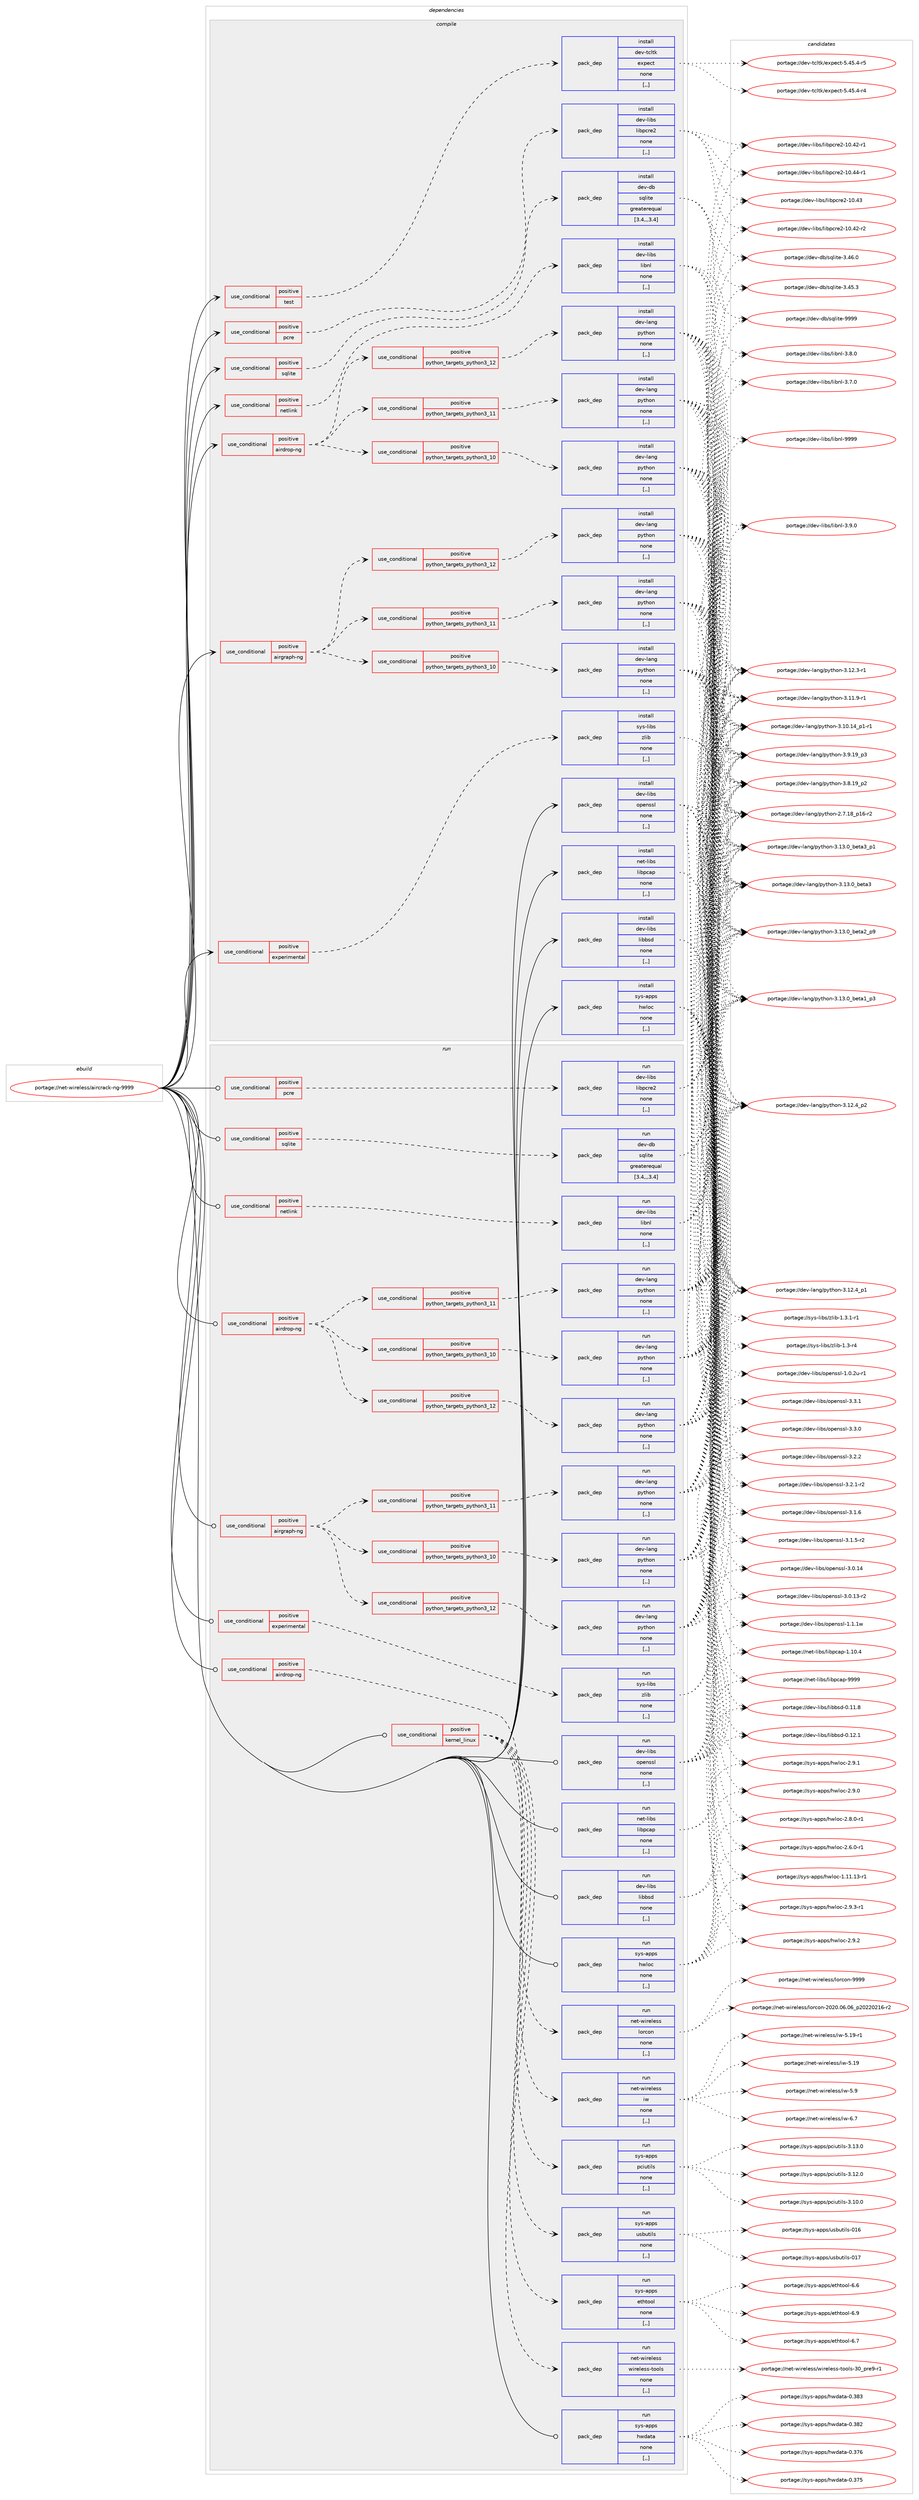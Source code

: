 digraph prolog {

# *************
# Graph options
# *************

newrank=true;
concentrate=true;
compound=true;
graph [rankdir=LR,fontname=Helvetica,fontsize=10,ranksep=1.5];#, ranksep=2.5, nodesep=0.2];
edge  [arrowhead=vee];
node  [fontname=Helvetica,fontsize=10];

# **********
# The ebuild
# **********

subgraph cluster_leftcol {
color=gray;
label=<<i>ebuild</i>>;
id [label="portage://net-wireless/aircrack-ng-9999", color=red, width=4, href="../net-wireless/aircrack-ng-9999.svg"];
}

# ****************
# The dependencies
# ****************

subgraph cluster_midcol {
color=gray;
label=<<i>dependencies</i>>;
subgraph cluster_compile {
fillcolor="#eeeeee";
style=filled;
label=<<i>compile</i>>;
subgraph cond102020 {
dependency385576 [label=<<TABLE BORDER="0" CELLBORDER="1" CELLSPACING="0" CELLPADDING="4"><TR><TD ROWSPAN="3" CELLPADDING="10">use_conditional</TD></TR><TR><TD>positive</TD></TR><TR><TD>airdrop-ng</TD></TR></TABLE>>, shape=none, color=red];
subgraph cond102021 {
dependency385577 [label=<<TABLE BORDER="0" CELLBORDER="1" CELLSPACING="0" CELLPADDING="4"><TR><TD ROWSPAN="3" CELLPADDING="10">use_conditional</TD></TR><TR><TD>positive</TD></TR><TR><TD>python_targets_python3_10</TD></TR></TABLE>>, shape=none, color=red];
subgraph pack280760 {
dependency385578 [label=<<TABLE BORDER="0" CELLBORDER="1" CELLSPACING="0" CELLPADDING="4" WIDTH="220"><TR><TD ROWSPAN="6" CELLPADDING="30">pack_dep</TD></TR><TR><TD WIDTH="110">install</TD></TR><TR><TD>dev-lang</TD></TR><TR><TD>python</TD></TR><TR><TD>none</TD></TR><TR><TD>[,,]</TD></TR></TABLE>>, shape=none, color=blue];
}
dependency385577:e -> dependency385578:w [weight=20,style="dashed",arrowhead="vee"];
}
dependency385576:e -> dependency385577:w [weight=20,style="dashed",arrowhead="vee"];
subgraph cond102022 {
dependency385579 [label=<<TABLE BORDER="0" CELLBORDER="1" CELLSPACING="0" CELLPADDING="4"><TR><TD ROWSPAN="3" CELLPADDING="10">use_conditional</TD></TR><TR><TD>positive</TD></TR><TR><TD>python_targets_python3_11</TD></TR></TABLE>>, shape=none, color=red];
subgraph pack280761 {
dependency385580 [label=<<TABLE BORDER="0" CELLBORDER="1" CELLSPACING="0" CELLPADDING="4" WIDTH="220"><TR><TD ROWSPAN="6" CELLPADDING="30">pack_dep</TD></TR><TR><TD WIDTH="110">install</TD></TR><TR><TD>dev-lang</TD></TR><TR><TD>python</TD></TR><TR><TD>none</TD></TR><TR><TD>[,,]</TD></TR></TABLE>>, shape=none, color=blue];
}
dependency385579:e -> dependency385580:w [weight=20,style="dashed",arrowhead="vee"];
}
dependency385576:e -> dependency385579:w [weight=20,style="dashed",arrowhead="vee"];
subgraph cond102023 {
dependency385581 [label=<<TABLE BORDER="0" CELLBORDER="1" CELLSPACING="0" CELLPADDING="4"><TR><TD ROWSPAN="3" CELLPADDING="10">use_conditional</TD></TR><TR><TD>positive</TD></TR><TR><TD>python_targets_python3_12</TD></TR></TABLE>>, shape=none, color=red];
subgraph pack280762 {
dependency385582 [label=<<TABLE BORDER="0" CELLBORDER="1" CELLSPACING="0" CELLPADDING="4" WIDTH="220"><TR><TD ROWSPAN="6" CELLPADDING="30">pack_dep</TD></TR><TR><TD WIDTH="110">install</TD></TR><TR><TD>dev-lang</TD></TR><TR><TD>python</TD></TR><TR><TD>none</TD></TR><TR><TD>[,,]</TD></TR></TABLE>>, shape=none, color=blue];
}
dependency385581:e -> dependency385582:w [weight=20,style="dashed",arrowhead="vee"];
}
dependency385576:e -> dependency385581:w [weight=20,style="dashed",arrowhead="vee"];
}
id:e -> dependency385576:w [weight=20,style="solid",arrowhead="vee"];
subgraph cond102024 {
dependency385583 [label=<<TABLE BORDER="0" CELLBORDER="1" CELLSPACING="0" CELLPADDING="4"><TR><TD ROWSPAN="3" CELLPADDING="10">use_conditional</TD></TR><TR><TD>positive</TD></TR><TR><TD>airgraph-ng</TD></TR></TABLE>>, shape=none, color=red];
subgraph cond102025 {
dependency385584 [label=<<TABLE BORDER="0" CELLBORDER="1" CELLSPACING="0" CELLPADDING="4"><TR><TD ROWSPAN="3" CELLPADDING="10">use_conditional</TD></TR><TR><TD>positive</TD></TR><TR><TD>python_targets_python3_10</TD></TR></TABLE>>, shape=none, color=red];
subgraph pack280763 {
dependency385585 [label=<<TABLE BORDER="0" CELLBORDER="1" CELLSPACING="0" CELLPADDING="4" WIDTH="220"><TR><TD ROWSPAN="6" CELLPADDING="30">pack_dep</TD></TR><TR><TD WIDTH="110">install</TD></TR><TR><TD>dev-lang</TD></TR><TR><TD>python</TD></TR><TR><TD>none</TD></TR><TR><TD>[,,]</TD></TR></TABLE>>, shape=none, color=blue];
}
dependency385584:e -> dependency385585:w [weight=20,style="dashed",arrowhead="vee"];
}
dependency385583:e -> dependency385584:w [weight=20,style="dashed",arrowhead="vee"];
subgraph cond102026 {
dependency385586 [label=<<TABLE BORDER="0" CELLBORDER="1" CELLSPACING="0" CELLPADDING="4"><TR><TD ROWSPAN="3" CELLPADDING="10">use_conditional</TD></TR><TR><TD>positive</TD></TR><TR><TD>python_targets_python3_11</TD></TR></TABLE>>, shape=none, color=red];
subgraph pack280764 {
dependency385587 [label=<<TABLE BORDER="0" CELLBORDER="1" CELLSPACING="0" CELLPADDING="4" WIDTH="220"><TR><TD ROWSPAN="6" CELLPADDING="30">pack_dep</TD></TR><TR><TD WIDTH="110">install</TD></TR><TR><TD>dev-lang</TD></TR><TR><TD>python</TD></TR><TR><TD>none</TD></TR><TR><TD>[,,]</TD></TR></TABLE>>, shape=none, color=blue];
}
dependency385586:e -> dependency385587:w [weight=20,style="dashed",arrowhead="vee"];
}
dependency385583:e -> dependency385586:w [weight=20,style="dashed",arrowhead="vee"];
subgraph cond102027 {
dependency385588 [label=<<TABLE BORDER="0" CELLBORDER="1" CELLSPACING="0" CELLPADDING="4"><TR><TD ROWSPAN="3" CELLPADDING="10">use_conditional</TD></TR><TR><TD>positive</TD></TR><TR><TD>python_targets_python3_12</TD></TR></TABLE>>, shape=none, color=red];
subgraph pack280765 {
dependency385589 [label=<<TABLE BORDER="0" CELLBORDER="1" CELLSPACING="0" CELLPADDING="4" WIDTH="220"><TR><TD ROWSPAN="6" CELLPADDING="30">pack_dep</TD></TR><TR><TD WIDTH="110">install</TD></TR><TR><TD>dev-lang</TD></TR><TR><TD>python</TD></TR><TR><TD>none</TD></TR><TR><TD>[,,]</TD></TR></TABLE>>, shape=none, color=blue];
}
dependency385588:e -> dependency385589:w [weight=20,style="dashed",arrowhead="vee"];
}
dependency385583:e -> dependency385588:w [weight=20,style="dashed",arrowhead="vee"];
}
id:e -> dependency385583:w [weight=20,style="solid",arrowhead="vee"];
subgraph cond102028 {
dependency385590 [label=<<TABLE BORDER="0" CELLBORDER="1" CELLSPACING="0" CELLPADDING="4"><TR><TD ROWSPAN="3" CELLPADDING="10">use_conditional</TD></TR><TR><TD>positive</TD></TR><TR><TD>experimental</TD></TR></TABLE>>, shape=none, color=red];
subgraph pack280766 {
dependency385591 [label=<<TABLE BORDER="0" CELLBORDER="1" CELLSPACING="0" CELLPADDING="4" WIDTH="220"><TR><TD ROWSPAN="6" CELLPADDING="30">pack_dep</TD></TR><TR><TD WIDTH="110">install</TD></TR><TR><TD>sys-libs</TD></TR><TR><TD>zlib</TD></TR><TR><TD>none</TD></TR><TR><TD>[,,]</TD></TR></TABLE>>, shape=none, color=blue];
}
dependency385590:e -> dependency385591:w [weight=20,style="dashed",arrowhead="vee"];
}
id:e -> dependency385590:w [weight=20,style="solid",arrowhead="vee"];
subgraph cond102029 {
dependency385592 [label=<<TABLE BORDER="0" CELLBORDER="1" CELLSPACING="0" CELLPADDING="4"><TR><TD ROWSPAN="3" CELLPADDING="10">use_conditional</TD></TR><TR><TD>positive</TD></TR><TR><TD>netlink</TD></TR></TABLE>>, shape=none, color=red];
subgraph pack280767 {
dependency385593 [label=<<TABLE BORDER="0" CELLBORDER="1" CELLSPACING="0" CELLPADDING="4" WIDTH="220"><TR><TD ROWSPAN="6" CELLPADDING="30">pack_dep</TD></TR><TR><TD WIDTH="110">install</TD></TR><TR><TD>dev-libs</TD></TR><TR><TD>libnl</TD></TR><TR><TD>none</TD></TR><TR><TD>[,,]</TD></TR></TABLE>>, shape=none, color=blue];
}
dependency385592:e -> dependency385593:w [weight=20,style="dashed",arrowhead="vee"];
}
id:e -> dependency385592:w [weight=20,style="solid",arrowhead="vee"];
subgraph cond102030 {
dependency385594 [label=<<TABLE BORDER="0" CELLBORDER="1" CELLSPACING="0" CELLPADDING="4"><TR><TD ROWSPAN="3" CELLPADDING="10">use_conditional</TD></TR><TR><TD>positive</TD></TR><TR><TD>pcre</TD></TR></TABLE>>, shape=none, color=red];
subgraph pack280768 {
dependency385595 [label=<<TABLE BORDER="0" CELLBORDER="1" CELLSPACING="0" CELLPADDING="4" WIDTH="220"><TR><TD ROWSPAN="6" CELLPADDING="30">pack_dep</TD></TR><TR><TD WIDTH="110">install</TD></TR><TR><TD>dev-libs</TD></TR><TR><TD>libpcre2</TD></TR><TR><TD>none</TD></TR><TR><TD>[,,]</TD></TR></TABLE>>, shape=none, color=blue];
}
dependency385594:e -> dependency385595:w [weight=20,style="dashed",arrowhead="vee"];
}
id:e -> dependency385594:w [weight=20,style="solid",arrowhead="vee"];
subgraph cond102031 {
dependency385596 [label=<<TABLE BORDER="0" CELLBORDER="1" CELLSPACING="0" CELLPADDING="4"><TR><TD ROWSPAN="3" CELLPADDING="10">use_conditional</TD></TR><TR><TD>positive</TD></TR><TR><TD>sqlite</TD></TR></TABLE>>, shape=none, color=red];
subgraph pack280769 {
dependency385597 [label=<<TABLE BORDER="0" CELLBORDER="1" CELLSPACING="0" CELLPADDING="4" WIDTH="220"><TR><TD ROWSPAN="6" CELLPADDING="30">pack_dep</TD></TR><TR><TD WIDTH="110">install</TD></TR><TR><TD>dev-db</TD></TR><TR><TD>sqlite</TD></TR><TR><TD>greaterequal</TD></TR><TR><TD>[3.4,,,3.4]</TD></TR></TABLE>>, shape=none, color=blue];
}
dependency385596:e -> dependency385597:w [weight=20,style="dashed",arrowhead="vee"];
}
id:e -> dependency385596:w [weight=20,style="solid",arrowhead="vee"];
subgraph cond102032 {
dependency385598 [label=<<TABLE BORDER="0" CELLBORDER="1" CELLSPACING="0" CELLPADDING="4"><TR><TD ROWSPAN="3" CELLPADDING="10">use_conditional</TD></TR><TR><TD>positive</TD></TR><TR><TD>test</TD></TR></TABLE>>, shape=none, color=red];
subgraph pack280770 {
dependency385599 [label=<<TABLE BORDER="0" CELLBORDER="1" CELLSPACING="0" CELLPADDING="4" WIDTH="220"><TR><TD ROWSPAN="6" CELLPADDING="30">pack_dep</TD></TR><TR><TD WIDTH="110">install</TD></TR><TR><TD>dev-tcltk</TD></TR><TR><TD>expect</TD></TR><TR><TD>none</TD></TR><TR><TD>[,,]</TD></TR></TABLE>>, shape=none, color=blue];
}
dependency385598:e -> dependency385599:w [weight=20,style="dashed",arrowhead="vee"];
}
id:e -> dependency385598:w [weight=20,style="solid",arrowhead="vee"];
subgraph pack280771 {
dependency385600 [label=<<TABLE BORDER="0" CELLBORDER="1" CELLSPACING="0" CELLPADDING="4" WIDTH="220"><TR><TD ROWSPAN="6" CELLPADDING="30">pack_dep</TD></TR><TR><TD WIDTH="110">install</TD></TR><TR><TD>dev-libs</TD></TR><TR><TD>libbsd</TD></TR><TR><TD>none</TD></TR><TR><TD>[,,]</TD></TR></TABLE>>, shape=none, color=blue];
}
id:e -> dependency385600:w [weight=20,style="solid",arrowhead="vee"];
subgraph pack280772 {
dependency385601 [label=<<TABLE BORDER="0" CELLBORDER="1" CELLSPACING="0" CELLPADDING="4" WIDTH="220"><TR><TD ROWSPAN="6" CELLPADDING="30">pack_dep</TD></TR><TR><TD WIDTH="110">install</TD></TR><TR><TD>dev-libs</TD></TR><TR><TD>openssl</TD></TR><TR><TD>none</TD></TR><TR><TD>[,,]</TD></TR></TABLE>>, shape=none, color=blue];
}
id:e -> dependency385601:w [weight=20,style="solid",arrowhead="vee"];
subgraph pack280773 {
dependency385602 [label=<<TABLE BORDER="0" CELLBORDER="1" CELLSPACING="0" CELLPADDING="4" WIDTH="220"><TR><TD ROWSPAN="6" CELLPADDING="30">pack_dep</TD></TR><TR><TD WIDTH="110">install</TD></TR><TR><TD>net-libs</TD></TR><TR><TD>libpcap</TD></TR><TR><TD>none</TD></TR><TR><TD>[,,]</TD></TR></TABLE>>, shape=none, color=blue];
}
id:e -> dependency385602:w [weight=20,style="solid",arrowhead="vee"];
subgraph pack280774 {
dependency385603 [label=<<TABLE BORDER="0" CELLBORDER="1" CELLSPACING="0" CELLPADDING="4" WIDTH="220"><TR><TD ROWSPAN="6" CELLPADDING="30">pack_dep</TD></TR><TR><TD WIDTH="110">install</TD></TR><TR><TD>sys-apps</TD></TR><TR><TD>hwloc</TD></TR><TR><TD>none</TD></TR><TR><TD>[,,]</TD></TR></TABLE>>, shape=none, color=blue];
}
id:e -> dependency385603:w [weight=20,style="solid",arrowhead="vee"];
}
subgraph cluster_compileandrun {
fillcolor="#eeeeee";
style=filled;
label=<<i>compile and run</i>>;
}
subgraph cluster_run {
fillcolor="#eeeeee";
style=filled;
label=<<i>run</i>>;
subgraph cond102033 {
dependency385604 [label=<<TABLE BORDER="0" CELLBORDER="1" CELLSPACING="0" CELLPADDING="4"><TR><TD ROWSPAN="3" CELLPADDING="10">use_conditional</TD></TR><TR><TD>positive</TD></TR><TR><TD>airdrop-ng</TD></TR></TABLE>>, shape=none, color=red];
subgraph cond102034 {
dependency385605 [label=<<TABLE BORDER="0" CELLBORDER="1" CELLSPACING="0" CELLPADDING="4"><TR><TD ROWSPAN="3" CELLPADDING="10">use_conditional</TD></TR><TR><TD>positive</TD></TR><TR><TD>python_targets_python3_10</TD></TR></TABLE>>, shape=none, color=red];
subgraph pack280775 {
dependency385606 [label=<<TABLE BORDER="0" CELLBORDER="1" CELLSPACING="0" CELLPADDING="4" WIDTH="220"><TR><TD ROWSPAN="6" CELLPADDING="30">pack_dep</TD></TR><TR><TD WIDTH="110">run</TD></TR><TR><TD>dev-lang</TD></TR><TR><TD>python</TD></TR><TR><TD>none</TD></TR><TR><TD>[,,]</TD></TR></TABLE>>, shape=none, color=blue];
}
dependency385605:e -> dependency385606:w [weight=20,style="dashed",arrowhead="vee"];
}
dependency385604:e -> dependency385605:w [weight=20,style="dashed",arrowhead="vee"];
subgraph cond102035 {
dependency385607 [label=<<TABLE BORDER="0" CELLBORDER="1" CELLSPACING="0" CELLPADDING="4"><TR><TD ROWSPAN="3" CELLPADDING="10">use_conditional</TD></TR><TR><TD>positive</TD></TR><TR><TD>python_targets_python3_11</TD></TR></TABLE>>, shape=none, color=red];
subgraph pack280776 {
dependency385608 [label=<<TABLE BORDER="0" CELLBORDER="1" CELLSPACING="0" CELLPADDING="4" WIDTH="220"><TR><TD ROWSPAN="6" CELLPADDING="30">pack_dep</TD></TR><TR><TD WIDTH="110">run</TD></TR><TR><TD>dev-lang</TD></TR><TR><TD>python</TD></TR><TR><TD>none</TD></TR><TR><TD>[,,]</TD></TR></TABLE>>, shape=none, color=blue];
}
dependency385607:e -> dependency385608:w [weight=20,style="dashed",arrowhead="vee"];
}
dependency385604:e -> dependency385607:w [weight=20,style="dashed",arrowhead="vee"];
subgraph cond102036 {
dependency385609 [label=<<TABLE BORDER="0" CELLBORDER="1" CELLSPACING="0" CELLPADDING="4"><TR><TD ROWSPAN="3" CELLPADDING="10">use_conditional</TD></TR><TR><TD>positive</TD></TR><TR><TD>python_targets_python3_12</TD></TR></TABLE>>, shape=none, color=red];
subgraph pack280777 {
dependency385610 [label=<<TABLE BORDER="0" CELLBORDER="1" CELLSPACING="0" CELLPADDING="4" WIDTH="220"><TR><TD ROWSPAN="6" CELLPADDING="30">pack_dep</TD></TR><TR><TD WIDTH="110">run</TD></TR><TR><TD>dev-lang</TD></TR><TR><TD>python</TD></TR><TR><TD>none</TD></TR><TR><TD>[,,]</TD></TR></TABLE>>, shape=none, color=blue];
}
dependency385609:e -> dependency385610:w [weight=20,style="dashed",arrowhead="vee"];
}
dependency385604:e -> dependency385609:w [weight=20,style="dashed",arrowhead="vee"];
}
id:e -> dependency385604:w [weight=20,style="solid",arrowhead="odot"];
subgraph cond102037 {
dependency385611 [label=<<TABLE BORDER="0" CELLBORDER="1" CELLSPACING="0" CELLPADDING="4"><TR><TD ROWSPAN="3" CELLPADDING="10">use_conditional</TD></TR><TR><TD>positive</TD></TR><TR><TD>airdrop-ng</TD></TR></TABLE>>, shape=none, color=red];
subgraph pack280778 {
dependency385612 [label=<<TABLE BORDER="0" CELLBORDER="1" CELLSPACING="0" CELLPADDING="4" WIDTH="220"><TR><TD ROWSPAN="6" CELLPADDING="30">pack_dep</TD></TR><TR><TD WIDTH="110">run</TD></TR><TR><TD>net-wireless</TD></TR><TR><TD>lorcon</TD></TR><TR><TD>none</TD></TR><TR><TD>[,,]</TD></TR></TABLE>>, shape=none, color=blue];
}
dependency385611:e -> dependency385612:w [weight=20,style="dashed",arrowhead="vee"];
}
id:e -> dependency385611:w [weight=20,style="solid",arrowhead="odot"];
subgraph cond102038 {
dependency385613 [label=<<TABLE BORDER="0" CELLBORDER="1" CELLSPACING="0" CELLPADDING="4"><TR><TD ROWSPAN="3" CELLPADDING="10">use_conditional</TD></TR><TR><TD>positive</TD></TR><TR><TD>airgraph-ng</TD></TR></TABLE>>, shape=none, color=red];
subgraph cond102039 {
dependency385614 [label=<<TABLE BORDER="0" CELLBORDER="1" CELLSPACING="0" CELLPADDING="4"><TR><TD ROWSPAN="3" CELLPADDING="10">use_conditional</TD></TR><TR><TD>positive</TD></TR><TR><TD>python_targets_python3_10</TD></TR></TABLE>>, shape=none, color=red];
subgraph pack280779 {
dependency385615 [label=<<TABLE BORDER="0" CELLBORDER="1" CELLSPACING="0" CELLPADDING="4" WIDTH="220"><TR><TD ROWSPAN="6" CELLPADDING="30">pack_dep</TD></TR><TR><TD WIDTH="110">run</TD></TR><TR><TD>dev-lang</TD></TR><TR><TD>python</TD></TR><TR><TD>none</TD></TR><TR><TD>[,,]</TD></TR></TABLE>>, shape=none, color=blue];
}
dependency385614:e -> dependency385615:w [weight=20,style="dashed",arrowhead="vee"];
}
dependency385613:e -> dependency385614:w [weight=20,style="dashed",arrowhead="vee"];
subgraph cond102040 {
dependency385616 [label=<<TABLE BORDER="0" CELLBORDER="1" CELLSPACING="0" CELLPADDING="4"><TR><TD ROWSPAN="3" CELLPADDING="10">use_conditional</TD></TR><TR><TD>positive</TD></TR><TR><TD>python_targets_python3_11</TD></TR></TABLE>>, shape=none, color=red];
subgraph pack280780 {
dependency385617 [label=<<TABLE BORDER="0" CELLBORDER="1" CELLSPACING="0" CELLPADDING="4" WIDTH="220"><TR><TD ROWSPAN="6" CELLPADDING="30">pack_dep</TD></TR><TR><TD WIDTH="110">run</TD></TR><TR><TD>dev-lang</TD></TR><TR><TD>python</TD></TR><TR><TD>none</TD></TR><TR><TD>[,,]</TD></TR></TABLE>>, shape=none, color=blue];
}
dependency385616:e -> dependency385617:w [weight=20,style="dashed",arrowhead="vee"];
}
dependency385613:e -> dependency385616:w [weight=20,style="dashed",arrowhead="vee"];
subgraph cond102041 {
dependency385618 [label=<<TABLE BORDER="0" CELLBORDER="1" CELLSPACING="0" CELLPADDING="4"><TR><TD ROWSPAN="3" CELLPADDING="10">use_conditional</TD></TR><TR><TD>positive</TD></TR><TR><TD>python_targets_python3_12</TD></TR></TABLE>>, shape=none, color=red];
subgraph pack280781 {
dependency385619 [label=<<TABLE BORDER="0" CELLBORDER="1" CELLSPACING="0" CELLPADDING="4" WIDTH="220"><TR><TD ROWSPAN="6" CELLPADDING="30">pack_dep</TD></TR><TR><TD WIDTH="110">run</TD></TR><TR><TD>dev-lang</TD></TR><TR><TD>python</TD></TR><TR><TD>none</TD></TR><TR><TD>[,,]</TD></TR></TABLE>>, shape=none, color=blue];
}
dependency385618:e -> dependency385619:w [weight=20,style="dashed",arrowhead="vee"];
}
dependency385613:e -> dependency385618:w [weight=20,style="dashed",arrowhead="vee"];
}
id:e -> dependency385613:w [weight=20,style="solid",arrowhead="odot"];
subgraph cond102042 {
dependency385620 [label=<<TABLE BORDER="0" CELLBORDER="1" CELLSPACING="0" CELLPADDING="4"><TR><TD ROWSPAN="3" CELLPADDING="10">use_conditional</TD></TR><TR><TD>positive</TD></TR><TR><TD>experimental</TD></TR></TABLE>>, shape=none, color=red];
subgraph pack280782 {
dependency385621 [label=<<TABLE BORDER="0" CELLBORDER="1" CELLSPACING="0" CELLPADDING="4" WIDTH="220"><TR><TD ROWSPAN="6" CELLPADDING="30">pack_dep</TD></TR><TR><TD WIDTH="110">run</TD></TR><TR><TD>sys-libs</TD></TR><TR><TD>zlib</TD></TR><TR><TD>none</TD></TR><TR><TD>[,,]</TD></TR></TABLE>>, shape=none, color=blue];
}
dependency385620:e -> dependency385621:w [weight=20,style="dashed",arrowhead="vee"];
}
id:e -> dependency385620:w [weight=20,style="solid",arrowhead="odot"];
subgraph cond102043 {
dependency385622 [label=<<TABLE BORDER="0" CELLBORDER="1" CELLSPACING="0" CELLPADDING="4"><TR><TD ROWSPAN="3" CELLPADDING="10">use_conditional</TD></TR><TR><TD>positive</TD></TR><TR><TD>kernel_linux</TD></TR></TABLE>>, shape=none, color=red];
subgraph pack280783 {
dependency385623 [label=<<TABLE BORDER="0" CELLBORDER="1" CELLSPACING="0" CELLPADDING="4" WIDTH="220"><TR><TD ROWSPAN="6" CELLPADDING="30">pack_dep</TD></TR><TR><TD WIDTH="110">run</TD></TR><TR><TD>net-wireless</TD></TR><TR><TD>iw</TD></TR><TR><TD>none</TD></TR><TR><TD>[,,]</TD></TR></TABLE>>, shape=none, color=blue];
}
dependency385622:e -> dependency385623:w [weight=20,style="dashed",arrowhead="vee"];
subgraph pack280784 {
dependency385624 [label=<<TABLE BORDER="0" CELLBORDER="1" CELLSPACING="0" CELLPADDING="4" WIDTH="220"><TR><TD ROWSPAN="6" CELLPADDING="30">pack_dep</TD></TR><TR><TD WIDTH="110">run</TD></TR><TR><TD>net-wireless</TD></TR><TR><TD>wireless-tools</TD></TR><TR><TD>none</TD></TR><TR><TD>[,,]</TD></TR></TABLE>>, shape=none, color=blue];
}
dependency385622:e -> dependency385624:w [weight=20,style="dashed",arrowhead="vee"];
subgraph pack280785 {
dependency385625 [label=<<TABLE BORDER="0" CELLBORDER="1" CELLSPACING="0" CELLPADDING="4" WIDTH="220"><TR><TD ROWSPAN="6" CELLPADDING="30">pack_dep</TD></TR><TR><TD WIDTH="110">run</TD></TR><TR><TD>sys-apps</TD></TR><TR><TD>ethtool</TD></TR><TR><TD>none</TD></TR><TR><TD>[,,]</TD></TR></TABLE>>, shape=none, color=blue];
}
dependency385622:e -> dependency385625:w [weight=20,style="dashed",arrowhead="vee"];
subgraph pack280786 {
dependency385626 [label=<<TABLE BORDER="0" CELLBORDER="1" CELLSPACING="0" CELLPADDING="4" WIDTH="220"><TR><TD ROWSPAN="6" CELLPADDING="30">pack_dep</TD></TR><TR><TD WIDTH="110">run</TD></TR><TR><TD>sys-apps</TD></TR><TR><TD>usbutils</TD></TR><TR><TD>none</TD></TR><TR><TD>[,,]</TD></TR></TABLE>>, shape=none, color=blue];
}
dependency385622:e -> dependency385626:w [weight=20,style="dashed",arrowhead="vee"];
subgraph pack280787 {
dependency385627 [label=<<TABLE BORDER="0" CELLBORDER="1" CELLSPACING="0" CELLPADDING="4" WIDTH="220"><TR><TD ROWSPAN="6" CELLPADDING="30">pack_dep</TD></TR><TR><TD WIDTH="110">run</TD></TR><TR><TD>sys-apps</TD></TR><TR><TD>pciutils</TD></TR><TR><TD>none</TD></TR><TR><TD>[,,]</TD></TR></TABLE>>, shape=none, color=blue];
}
dependency385622:e -> dependency385627:w [weight=20,style="dashed",arrowhead="vee"];
}
id:e -> dependency385622:w [weight=20,style="solid",arrowhead="odot"];
subgraph cond102044 {
dependency385628 [label=<<TABLE BORDER="0" CELLBORDER="1" CELLSPACING="0" CELLPADDING="4"><TR><TD ROWSPAN="3" CELLPADDING="10">use_conditional</TD></TR><TR><TD>positive</TD></TR><TR><TD>netlink</TD></TR></TABLE>>, shape=none, color=red];
subgraph pack280788 {
dependency385629 [label=<<TABLE BORDER="0" CELLBORDER="1" CELLSPACING="0" CELLPADDING="4" WIDTH="220"><TR><TD ROWSPAN="6" CELLPADDING="30">pack_dep</TD></TR><TR><TD WIDTH="110">run</TD></TR><TR><TD>dev-libs</TD></TR><TR><TD>libnl</TD></TR><TR><TD>none</TD></TR><TR><TD>[,,]</TD></TR></TABLE>>, shape=none, color=blue];
}
dependency385628:e -> dependency385629:w [weight=20,style="dashed",arrowhead="vee"];
}
id:e -> dependency385628:w [weight=20,style="solid",arrowhead="odot"];
subgraph cond102045 {
dependency385630 [label=<<TABLE BORDER="0" CELLBORDER="1" CELLSPACING="0" CELLPADDING="4"><TR><TD ROWSPAN="3" CELLPADDING="10">use_conditional</TD></TR><TR><TD>positive</TD></TR><TR><TD>pcre</TD></TR></TABLE>>, shape=none, color=red];
subgraph pack280789 {
dependency385631 [label=<<TABLE BORDER="0" CELLBORDER="1" CELLSPACING="0" CELLPADDING="4" WIDTH="220"><TR><TD ROWSPAN="6" CELLPADDING="30">pack_dep</TD></TR><TR><TD WIDTH="110">run</TD></TR><TR><TD>dev-libs</TD></TR><TR><TD>libpcre2</TD></TR><TR><TD>none</TD></TR><TR><TD>[,,]</TD></TR></TABLE>>, shape=none, color=blue];
}
dependency385630:e -> dependency385631:w [weight=20,style="dashed",arrowhead="vee"];
}
id:e -> dependency385630:w [weight=20,style="solid",arrowhead="odot"];
subgraph cond102046 {
dependency385632 [label=<<TABLE BORDER="0" CELLBORDER="1" CELLSPACING="0" CELLPADDING="4"><TR><TD ROWSPAN="3" CELLPADDING="10">use_conditional</TD></TR><TR><TD>positive</TD></TR><TR><TD>sqlite</TD></TR></TABLE>>, shape=none, color=red];
subgraph pack280790 {
dependency385633 [label=<<TABLE BORDER="0" CELLBORDER="1" CELLSPACING="0" CELLPADDING="4" WIDTH="220"><TR><TD ROWSPAN="6" CELLPADDING="30">pack_dep</TD></TR><TR><TD WIDTH="110">run</TD></TR><TR><TD>dev-db</TD></TR><TR><TD>sqlite</TD></TR><TR><TD>greaterequal</TD></TR><TR><TD>[3.4,,,3.4]</TD></TR></TABLE>>, shape=none, color=blue];
}
dependency385632:e -> dependency385633:w [weight=20,style="dashed",arrowhead="vee"];
}
id:e -> dependency385632:w [weight=20,style="solid",arrowhead="odot"];
subgraph pack280791 {
dependency385634 [label=<<TABLE BORDER="0" CELLBORDER="1" CELLSPACING="0" CELLPADDING="4" WIDTH="220"><TR><TD ROWSPAN="6" CELLPADDING="30">pack_dep</TD></TR><TR><TD WIDTH="110">run</TD></TR><TR><TD>dev-libs</TD></TR><TR><TD>libbsd</TD></TR><TR><TD>none</TD></TR><TR><TD>[,,]</TD></TR></TABLE>>, shape=none, color=blue];
}
id:e -> dependency385634:w [weight=20,style="solid",arrowhead="odot"];
subgraph pack280792 {
dependency385635 [label=<<TABLE BORDER="0" CELLBORDER="1" CELLSPACING="0" CELLPADDING="4" WIDTH="220"><TR><TD ROWSPAN="6" CELLPADDING="30">pack_dep</TD></TR><TR><TD WIDTH="110">run</TD></TR><TR><TD>dev-libs</TD></TR><TR><TD>openssl</TD></TR><TR><TD>none</TD></TR><TR><TD>[,,]</TD></TR></TABLE>>, shape=none, color=blue];
}
id:e -> dependency385635:w [weight=20,style="solid",arrowhead="odot"];
subgraph pack280793 {
dependency385636 [label=<<TABLE BORDER="0" CELLBORDER="1" CELLSPACING="0" CELLPADDING="4" WIDTH="220"><TR><TD ROWSPAN="6" CELLPADDING="30">pack_dep</TD></TR><TR><TD WIDTH="110">run</TD></TR><TR><TD>net-libs</TD></TR><TR><TD>libpcap</TD></TR><TR><TD>none</TD></TR><TR><TD>[,,]</TD></TR></TABLE>>, shape=none, color=blue];
}
id:e -> dependency385636:w [weight=20,style="solid",arrowhead="odot"];
subgraph pack280794 {
dependency385637 [label=<<TABLE BORDER="0" CELLBORDER="1" CELLSPACING="0" CELLPADDING="4" WIDTH="220"><TR><TD ROWSPAN="6" CELLPADDING="30">pack_dep</TD></TR><TR><TD WIDTH="110">run</TD></TR><TR><TD>sys-apps</TD></TR><TR><TD>hwdata</TD></TR><TR><TD>none</TD></TR><TR><TD>[,,]</TD></TR></TABLE>>, shape=none, color=blue];
}
id:e -> dependency385637:w [weight=20,style="solid",arrowhead="odot"];
subgraph pack280795 {
dependency385638 [label=<<TABLE BORDER="0" CELLBORDER="1" CELLSPACING="0" CELLPADDING="4" WIDTH="220"><TR><TD ROWSPAN="6" CELLPADDING="30">pack_dep</TD></TR><TR><TD WIDTH="110">run</TD></TR><TR><TD>sys-apps</TD></TR><TR><TD>hwloc</TD></TR><TR><TD>none</TD></TR><TR><TD>[,,]</TD></TR></TABLE>>, shape=none, color=blue];
}
id:e -> dependency385638:w [weight=20,style="solid",arrowhead="odot"];
}
}

# **************
# The candidates
# **************

subgraph cluster_choices {
rank=same;
color=gray;
label=<<i>candidates</i>>;

subgraph choice280760 {
color=black;
nodesep=1;
choice10010111845108971101034711212111610411111045514649514648959810111697519511249 [label="portage://dev-lang/python-3.13.0_beta3_p1", color=red, width=4,href="../dev-lang/python-3.13.0_beta3_p1.svg"];
choice1001011184510897110103471121211161041111104551464951464895981011169751 [label="portage://dev-lang/python-3.13.0_beta3", color=red, width=4,href="../dev-lang/python-3.13.0_beta3.svg"];
choice10010111845108971101034711212111610411111045514649514648959810111697509511257 [label="portage://dev-lang/python-3.13.0_beta2_p9", color=red, width=4,href="../dev-lang/python-3.13.0_beta2_p9.svg"];
choice10010111845108971101034711212111610411111045514649514648959810111697499511251 [label="portage://dev-lang/python-3.13.0_beta1_p3", color=red, width=4,href="../dev-lang/python-3.13.0_beta1_p3.svg"];
choice100101118451089711010347112121116104111110455146495046529511250 [label="portage://dev-lang/python-3.12.4_p2", color=red, width=4,href="../dev-lang/python-3.12.4_p2.svg"];
choice100101118451089711010347112121116104111110455146495046529511249 [label="portage://dev-lang/python-3.12.4_p1", color=red, width=4,href="../dev-lang/python-3.12.4_p1.svg"];
choice100101118451089711010347112121116104111110455146495046514511449 [label="portage://dev-lang/python-3.12.3-r1", color=red, width=4,href="../dev-lang/python-3.12.3-r1.svg"];
choice100101118451089711010347112121116104111110455146494946574511449 [label="portage://dev-lang/python-3.11.9-r1", color=red, width=4,href="../dev-lang/python-3.11.9-r1.svg"];
choice100101118451089711010347112121116104111110455146494846495295112494511449 [label="portage://dev-lang/python-3.10.14_p1-r1", color=red, width=4,href="../dev-lang/python-3.10.14_p1-r1.svg"];
choice100101118451089711010347112121116104111110455146574649579511251 [label="portage://dev-lang/python-3.9.19_p3", color=red, width=4,href="../dev-lang/python-3.9.19_p3.svg"];
choice100101118451089711010347112121116104111110455146564649579511250 [label="portage://dev-lang/python-3.8.19_p2", color=red, width=4,href="../dev-lang/python-3.8.19_p2.svg"];
choice100101118451089711010347112121116104111110455046554649569511249544511450 [label="portage://dev-lang/python-2.7.18_p16-r2", color=red, width=4,href="../dev-lang/python-2.7.18_p16-r2.svg"];
dependency385578:e -> choice10010111845108971101034711212111610411111045514649514648959810111697519511249:w [style=dotted,weight="100"];
dependency385578:e -> choice1001011184510897110103471121211161041111104551464951464895981011169751:w [style=dotted,weight="100"];
dependency385578:e -> choice10010111845108971101034711212111610411111045514649514648959810111697509511257:w [style=dotted,weight="100"];
dependency385578:e -> choice10010111845108971101034711212111610411111045514649514648959810111697499511251:w [style=dotted,weight="100"];
dependency385578:e -> choice100101118451089711010347112121116104111110455146495046529511250:w [style=dotted,weight="100"];
dependency385578:e -> choice100101118451089711010347112121116104111110455146495046529511249:w [style=dotted,weight="100"];
dependency385578:e -> choice100101118451089711010347112121116104111110455146495046514511449:w [style=dotted,weight="100"];
dependency385578:e -> choice100101118451089711010347112121116104111110455146494946574511449:w [style=dotted,weight="100"];
dependency385578:e -> choice100101118451089711010347112121116104111110455146494846495295112494511449:w [style=dotted,weight="100"];
dependency385578:e -> choice100101118451089711010347112121116104111110455146574649579511251:w [style=dotted,weight="100"];
dependency385578:e -> choice100101118451089711010347112121116104111110455146564649579511250:w [style=dotted,weight="100"];
dependency385578:e -> choice100101118451089711010347112121116104111110455046554649569511249544511450:w [style=dotted,weight="100"];
}
subgraph choice280761 {
color=black;
nodesep=1;
choice10010111845108971101034711212111610411111045514649514648959810111697519511249 [label="portage://dev-lang/python-3.13.0_beta3_p1", color=red, width=4,href="../dev-lang/python-3.13.0_beta3_p1.svg"];
choice1001011184510897110103471121211161041111104551464951464895981011169751 [label="portage://dev-lang/python-3.13.0_beta3", color=red, width=4,href="../dev-lang/python-3.13.0_beta3.svg"];
choice10010111845108971101034711212111610411111045514649514648959810111697509511257 [label="portage://dev-lang/python-3.13.0_beta2_p9", color=red, width=4,href="../dev-lang/python-3.13.0_beta2_p9.svg"];
choice10010111845108971101034711212111610411111045514649514648959810111697499511251 [label="portage://dev-lang/python-3.13.0_beta1_p3", color=red, width=4,href="../dev-lang/python-3.13.0_beta1_p3.svg"];
choice100101118451089711010347112121116104111110455146495046529511250 [label="portage://dev-lang/python-3.12.4_p2", color=red, width=4,href="../dev-lang/python-3.12.4_p2.svg"];
choice100101118451089711010347112121116104111110455146495046529511249 [label="portage://dev-lang/python-3.12.4_p1", color=red, width=4,href="../dev-lang/python-3.12.4_p1.svg"];
choice100101118451089711010347112121116104111110455146495046514511449 [label="portage://dev-lang/python-3.12.3-r1", color=red, width=4,href="../dev-lang/python-3.12.3-r1.svg"];
choice100101118451089711010347112121116104111110455146494946574511449 [label="portage://dev-lang/python-3.11.9-r1", color=red, width=4,href="../dev-lang/python-3.11.9-r1.svg"];
choice100101118451089711010347112121116104111110455146494846495295112494511449 [label="portage://dev-lang/python-3.10.14_p1-r1", color=red, width=4,href="../dev-lang/python-3.10.14_p1-r1.svg"];
choice100101118451089711010347112121116104111110455146574649579511251 [label="portage://dev-lang/python-3.9.19_p3", color=red, width=4,href="../dev-lang/python-3.9.19_p3.svg"];
choice100101118451089711010347112121116104111110455146564649579511250 [label="portage://dev-lang/python-3.8.19_p2", color=red, width=4,href="../dev-lang/python-3.8.19_p2.svg"];
choice100101118451089711010347112121116104111110455046554649569511249544511450 [label="portage://dev-lang/python-2.7.18_p16-r2", color=red, width=4,href="../dev-lang/python-2.7.18_p16-r2.svg"];
dependency385580:e -> choice10010111845108971101034711212111610411111045514649514648959810111697519511249:w [style=dotted,weight="100"];
dependency385580:e -> choice1001011184510897110103471121211161041111104551464951464895981011169751:w [style=dotted,weight="100"];
dependency385580:e -> choice10010111845108971101034711212111610411111045514649514648959810111697509511257:w [style=dotted,weight="100"];
dependency385580:e -> choice10010111845108971101034711212111610411111045514649514648959810111697499511251:w [style=dotted,weight="100"];
dependency385580:e -> choice100101118451089711010347112121116104111110455146495046529511250:w [style=dotted,weight="100"];
dependency385580:e -> choice100101118451089711010347112121116104111110455146495046529511249:w [style=dotted,weight="100"];
dependency385580:e -> choice100101118451089711010347112121116104111110455146495046514511449:w [style=dotted,weight="100"];
dependency385580:e -> choice100101118451089711010347112121116104111110455146494946574511449:w [style=dotted,weight="100"];
dependency385580:e -> choice100101118451089711010347112121116104111110455146494846495295112494511449:w [style=dotted,weight="100"];
dependency385580:e -> choice100101118451089711010347112121116104111110455146574649579511251:w [style=dotted,weight="100"];
dependency385580:e -> choice100101118451089711010347112121116104111110455146564649579511250:w [style=dotted,weight="100"];
dependency385580:e -> choice100101118451089711010347112121116104111110455046554649569511249544511450:w [style=dotted,weight="100"];
}
subgraph choice280762 {
color=black;
nodesep=1;
choice10010111845108971101034711212111610411111045514649514648959810111697519511249 [label="portage://dev-lang/python-3.13.0_beta3_p1", color=red, width=4,href="../dev-lang/python-3.13.0_beta3_p1.svg"];
choice1001011184510897110103471121211161041111104551464951464895981011169751 [label="portage://dev-lang/python-3.13.0_beta3", color=red, width=4,href="../dev-lang/python-3.13.0_beta3.svg"];
choice10010111845108971101034711212111610411111045514649514648959810111697509511257 [label="portage://dev-lang/python-3.13.0_beta2_p9", color=red, width=4,href="../dev-lang/python-3.13.0_beta2_p9.svg"];
choice10010111845108971101034711212111610411111045514649514648959810111697499511251 [label="portage://dev-lang/python-3.13.0_beta1_p3", color=red, width=4,href="../dev-lang/python-3.13.0_beta1_p3.svg"];
choice100101118451089711010347112121116104111110455146495046529511250 [label="portage://dev-lang/python-3.12.4_p2", color=red, width=4,href="../dev-lang/python-3.12.4_p2.svg"];
choice100101118451089711010347112121116104111110455146495046529511249 [label="portage://dev-lang/python-3.12.4_p1", color=red, width=4,href="../dev-lang/python-3.12.4_p1.svg"];
choice100101118451089711010347112121116104111110455146495046514511449 [label="portage://dev-lang/python-3.12.3-r1", color=red, width=4,href="../dev-lang/python-3.12.3-r1.svg"];
choice100101118451089711010347112121116104111110455146494946574511449 [label="portage://dev-lang/python-3.11.9-r1", color=red, width=4,href="../dev-lang/python-3.11.9-r1.svg"];
choice100101118451089711010347112121116104111110455146494846495295112494511449 [label="portage://dev-lang/python-3.10.14_p1-r1", color=red, width=4,href="../dev-lang/python-3.10.14_p1-r1.svg"];
choice100101118451089711010347112121116104111110455146574649579511251 [label="portage://dev-lang/python-3.9.19_p3", color=red, width=4,href="../dev-lang/python-3.9.19_p3.svg"];
choice100101118451089711010347112121116104111110455146564649579511250 [label="portage://dev-lang/python-3.8.19_p2", color=red, width=4,href="../dev-lang/python-3.8.19_p2.svg"];
choice100101118451089711010347112121116104111110455046554649569511249544511450 [label="portage://dev-lang/python-2.7.18_p16-r2", color=red, width=4,href="../dev-lang/python-2.7.18_p16-r2.svg"];
dependency385582:e -> choice10010111845108971101034711212111610411111045514649514648959810111697519511249:w [style=dotted,weight="100"];
dependency385582:e -> choice1001011184510897110103471121211161041111104551464951464895981011169751:w [style=dotted,weight="100"];
dependency385582:e -> choice10010111845108971101034711212111610411111045514649514648959810111697509511257:w [style=dotted,weight="100"];
dependency385582:e -> choice10010111845108971101034711212111610411111045514649514648959810111697499511251:w [style=dotted,weight="100"];
dependency385582:e -> choice100101118451089711010347112121116104111110455146495046529511250:w [style=dotted,weight="100"];
dependency385582:e -> choice100101118451089711010347112121116104111110455146495046529511249:w [style=dotted,weight="100"];
dependency385582:e -> choice100101118451089711010347112121116104111110455146495046514511449:w [style=dotted,weight="100"];
dependency385582:e -> choice100101118451089711010347112121116104111110455146494946574511449:w [style=dotted,weight="100"];
dependency385582:e -> choice100101118451089711010347112121116104111110455146494846495295112494511449:w [style=dotted,weight="100"];
dependency385582:e -> choice100101118451089711010347112121116104111110455146574649579511251:w [style=dotted,weight="100"];
dependency385582:e -> choice100101118451089711010347112121116104111110455146564649579511250:w [style=dotted,weight="100"];
dependency385582:e -> choice100101118451089711010347112121116104111110455046554649569511249544511450:w [style=dotted,weight="100"];
}
subgraph choice280763 {
color=black;
nodesep=1;
choice10010111845108971101034711212111610411111045514649514648959810111697519511249 [label="portage://dev-lang/python-3.13.0_beta3_p1", color=red, width=4,href="../dev-lang/python-3.13.0_beta3_p1.svg"];
choice1001011184510897110103471121211161041111104551464951464895981011169751 [label="portage://dev-lang/python-3.13.0_beta3", color=red, width=4,href="../dev-lang/python-3.13.0_beta3.svg"];
choice10010111845108971101034711212111610411111045514649514648959810111697509511257 [label="portage://dev-lang/python-3.13.0_beta2_p9", color=red, width=4,href="../dev-lang/python-3.13.0_beta2_p9.svg"];
choice10010111845108971101034711212111610411111045514649514648959810111697499511251 [label="portage://dev-lang/python-3.13.0_beta1_p3", color=red, width=4,href="../dev-lang/python-3.13.0_beta1_p3.svg"];
choice100101118451089711010347112121116104111110455146495046529511250 [label="portage://dev-lang/python-3.12.4_p2", color=red, width=4,href="../dev-lang/python-3.12.4_p2.svg"];
choice100101118451089711010347112121116104111110455146495046529511249 [label="portage://dev-lang/python-3.12.4_p1", color=red, width=4,href="../dev-lang/python-3.12.4_p1.svg"];
choice100101118451089711010347112121116104111110455146495046514511449 [label="portage://dev-lang/python-3.12.3-r1", color=red, width=4,href="../dev-lang/python-3.12.3-r1.svg"];
choice100101118451089711010347112121116104111110455146494946574511449 [label="portage://dev-lang/python-3.11.9-r1", color=red, width=4,href="../dev-lang/python-3.11.9-r1.svg"];
choice100101118451089711010347112121116104111110455146494846495295112494511449 [label="portage://dev-lang/python-3.10.14_p1-r1", color=red, width=4,href="../dev-lang/python-3.10.14_p1-r1.svg"];
choice100101118451089711010347112121116104111110455146574649579511251 [label="portage://dev-lang/python-3.9.19_p3", color=red, width=4,href="../dev-lang/python-3.9.19_p3.svg"];
choice100101118451089711010347112121116104111110455146564649579511250 [label="portage://dev-lang/python-3.8.19_p2", color=red, width=4,href="../dev-lang/python-3.8.19_p2.svg"];
choice100101118451089711010347112121116104111110455046554649569511249544511450 [label="portage://dev-lang/python-2.7.18_p16-r2", color=red, width=4,href="../dev-lang/python-2.7.18_p16-r2.svg"];
dependency385585:e -> choice10010111845108971101034711212111610411111045514649514648959810111697519511249:w [style=dotted,weight="100"];
dependency385585:e -> choice1001011184510897110103471121211161041111104551464951464895981011169751:w [style=dotted,weight="100"];
dependency385585:e -> choice10010111845108971101034711212111610411111045514649514648959810111697509511257:w [style=dotted,weight="100"];
dependency385585:e -> choice10010111845108971101034711212111610411111045514649514648959810111697499511251:w [style=dotted,weight="100"];
dependency385585:e -> choice100101118451089711010347112121116104111110455146495046529511250:w [style=dotted,weight="100"];
dependency385585:e -> choice100101118451089711010347112121116104111110455146495046529511249:w [style=dotted,weight="100"];
dependency385585:e -> choice100101118451089711010347112121116104111110455146495046514511449:w [style=dotted,weight="100"];
dependency385585:e -> choice100101118451089711010347112121116104111110455146494946574511449:w [style=dotted,weight="100"];
dependency385585:e -> choice100101118451089711010347112121116104111110455146494846495295112494511449:w [style=dotted,weight="100"];
dependency385585:e -> choice100101118451089711010347112121116104111110455146574649579511251:w [style=dotted,weight="100"];
dependency385585:e -> choice100101118451089711010347112121116104111110455146564649579511250:w [style=dotted,weight="100"];
dependency385585:e -> choice100101118451089711010347112121116104111110455046554649569511249544511450:w [style=dotted,weight="100"];
}
subgraph choice280764 {
color=black;
nodesep=1;
choice10010111845108971101034711212111610411111045514649514648959810111697519511249 [label="portage://dev-lang/python-3.13.0_beta3_p1", color=red, width=4,href="../dev-lang/python-3.13.0_beta3_p1.svg"];
choice1001011184510897110103471121211161041111104551464951464895981011169751 [label="portage://dev-lang/python-3.13.0_beta3", color=red, width=4,href="../dev-lang/python-3.13.0_beta3.svg"];
choice10010111845108971101034711212111610411111045514649514648959810111697509511257 [label="portage://dev-lang/python-3.13.0_beta2_p9", color=red, width=4,href="../dev-lang/python-3.13.0_beta2_p9.svg"];
choice10010111845108971101034711212111610411111045514649514648959810111697499511251 [label="portage://dev-lang/python-3.13.0_beta1_p3", color=red, width=4,href="../dev-lang/python-3.13.0_beta1_p3.svg"];
choice100101118451089711010347112121116104111110455146495046529511250 [label="portage://dev-lang/python-3.12.4_p2", color=red, width=4,href="../dev-lang/python-3.12.4_p2.svg"];
choice100101118451089711010347112121116104111110455146495046529511249 [label="portage://dev-lang/python-3.12.4_p1", color=red, width=4,href="../dev-lang/python-3.12.4_p1.svg"];
choice100101118451089711010347112121116104111110455146495046514511449 [label="portage://dev-lang/python-3.12.3-r1", color=red, width=4,href="../dev-lang/python-3.12.3-r1.svg"];
choice100101118451089711010347112121116104111110455146494946574511449 [label="portage://dev-lang/python-3.11.9-r1", color=red, width=4,href="../dev-lang/python-3.11.9-r1.svg"];
choice100101118451089711010347112121116104111110455146494846495295112494511449 [label="portage://dev-lang/python-3.10.14_p1-r1", color=red, width=4,href="../dev-lang/python-3.10.14_p1-r1.svg"];
choice100101118451089711010347112121116104111110455146574649579511251 [label="portage://dev-lang/python-3.9.19_p3", color=red, width=4,href="../dev-lang/python-3.9.19_p3.svg"];
choice100101118451089711010347112121116104111110455146564649579511250 [label="portage://dev-lang/python-3.8.19_p2", color=red, width=4,href="../dev-lang/python-3.8.19_p2.svg"];
choice100101118451089711010347112121116104111110455046554649569511249544511450 [label="portage://dev-lang/python-2.7.18_p16-r2", color=red, width=4,href="../dev-lang/python-2.7.18_p16-r2.svg"];
dependency385587:e -> choice10010111845108971101034711212111610411111045514649514648959810111697519511249:w [style=dotted,weight="100"];
dependency385587:e -> choice1001011184510897110103471121211161041111104551464951464895981011169751:w [style=dotted,weight="100"];
dependency385587:e -> choice10010111845108971101034711212111610411111045514649514648959810111697509511257:w [style=dotted,weight="100"];
dependency385587:e -> choice10010111845108971101034711212111610411111045514649514648959810111697499511251:w [style=dotted,weight="100"];
dependency385587:e -> choice100101118451089711010347112121116104111110455146495046529511250:w [style=dotted,weight="100"];
dependency385587:e -> choice100101118451089711010347112121116104111110455146495046529511249:w [style=dotted,weight="100"];
dependency385587:e -> choice100101118451089711010347112121116104111110455146495046514511449:w [style=dotted,weight="100"];
dependency385587:e -> choice100101118451089711010347112121116104111110455146494946574511449:w [style=dotted,weight="100"];
dependency385587:e -> choice100101118451089711010347112121116104111110455146494846495295112494511449:w [style=dotted,weight="100"];
dependency385587:e -> choice100101118451089711010347112121116104111110455146574649579511251:w [style=dotted,weight="100"];
dependency385587:e -> choice100101118451089711010347112121116104111110455146564649579511250:w [style=dotted,weight="100"];
dependency385587:e -> choice100101118451089711010347112121116104111110455046554649569511249544511450:w [style=dotted,weight="100"];
}
subgraph choice280765 {
color=black;
nodesep=1;
choice10010111845108971101034711212111610411111045514649514648959810111697519511249 [label="portage://dev-lang/python-3.13.0_beta3_p1", color=red, width=4,href="../dev-lang/python-3.13.0_beta3_p1.svg"];
choice1001011184510897110103471121211161041111104551464951464895981011169751 [label="portage://dev-lang/python-3.13.0_beta3", color=red, width=4,href="../dev-lang/python-3.13.0_beta3.svg"];
choice10010111845108971101034711212111610411111045514649514648959810111697509511257 [label="portage://dev-lang/python-3.13.0_beta2_p9", color=red, width=4,href="../dev-lang/python-3.13.0_beta2_p9.svg"];
choice10010111845108971101034711212111610411111045514649514648959810111697499511251 [label="portage://dev-lang/python-3.13.0_beta1_p3", color=red, width=4,href="../dev-lang/python-3.13.0_beta1_p3.svg"];
choice100101118451089711010347112121116104111110455146495046529511250 [label="portage://dev-lang/python-3.12.4_p2", color=red, width=4,href="../dev-lang/python-3.12.4_p2.svg"];
choice100101118451089711010347112121116104111110455146495046529511249 [label="portage://dev-lang/python-3.12.4_p1", color=red, width=4,href="../dev-lang/python-3.12.4_p1.svg"];
choice100101118451089711010347112121116104111110455146495046514511449 [label="portage://dev-lang/python-3.12.3-r1", color=red, width=4,href="../dev-lang/python-3.12.3-r1.svg"];
choice100101118451089711010347112121116104111110455146494946574511449 [label="portage://dev-lang/python-3.11.9-r1", color=red, width=4,href="../dev-lang/python-3.11.9-r1.svg"];
choice100101118451089711010347112121116104111110455146494846495295112494511449 [label="portage://dev-lang/python-3.10.14_p1-r1", color=red, width=4,href="../dev-lang/python-3.10.14_p1-r1.svg"];
choice100101118451089711010347112121116104111110455146574649579511251 [label="portage://dev-lang/python-3.9.19_p3", color=red, width=4,href="../dev-lang/python-3.9.19_p3.svg"];
choice100101118451089711010347112121116104111110455146564649579511250 [label="portage://dev-lang/python-3.8.19_p2", color=red, width=4,href="../dev-lang/python-3.8.19_p2.svg"];
choice100101118451089711010347112121116104111110455046554649569511249544511450 [label="portage://dev-lang/python-2.7.18_p16-r2", color=red, width=4,href="../dev-lang/python-2.7.18_p16-r2.svg"];
dependency385589:e -> choice10010111845108971101034711212111610411111045514649514648959810111697519511249:w [style=dotted,weight="100"];
dependency385589:e -> choice1001011184510897110103471121211161041111104551464951464895981011169751:w [style=dotted,weight="100"];
dependency385589:e -> choice10010111845108971101034711212111610411111045514649514648959810111697509511257:w [style=dotted,weight="100"];
dependency385589:e -> choice10010111845108971101034711212111610411111045514649514648959810111697499511251:w [style=dotted,weight="100"];
dependency385589:e -> choice100101118451089711010347112121116104111110455146495046529511250:w [style=dotted,weight="100"];
dependency385589:e -> choice100101118451089711010347112121116104111110455146495046529511249:w [style=dotted,weight="100"];
dependency385589:e -> choice100101118451089711010347112121116104111110455146495046514511449:w [style=dotted,weight="100"];
dependency385589:e -> choice100101118451089711010347112121116104111110455146494946574511449:w [style=dotted,weight="100"];
dependency385589:e -> choice100101118451089711010347112121116104111110455146494846495295112494511449:w [style=dotted,weight="100"];
dependency385589:e -> choice100101118451089711010347112121116104111110455146574649579511251:w [style=dotted,weight="100"];
dependency385589:e -> choice100101118451089711010347112121116104111110455146564649579511250:w [style=dotted,weight="100"];
dependency385589:e -> choice100101118451089711010347112121116104111110455046554649569511249544511450:w [style=dotted,weight="100"];
}
subgraph choice280766 {
color=black;
nodesep=1;
choice115121115451081059811547122108105984549465146494511449 [label="portage://sys-libs/zlib-1.3.1-r1", color=red, width=4,href="../sys-libs/zlib-1.3.1-r1.svg"];
choice11512111545108105981154712210810598454946514511452 [label="portage://sys-libs/zlib-1.3-r4", color=red, width=4,href="../sys-libs/zlib-1.3-r4.svg"];
dependency385591:e -> choice115121115451081059811547122108105984549465146494511449:w [style=dotted,weight="100"];
dependency385591:e -> choice11512111545108105981154712210810598454946514511452:w [style=dotted,weight="100"];
}
subgraph choice280767 {
color=black;
nodesep=1;
choice100101118451081059811547108105981101084557575757 [label="portage://dev-libs/libnl-9999", color=red, width=4,href="../dev-libs/libnl-9999.svg"];
choice10010111845108105981154710810598110108455146574648 [label="portage://dev-libs/libnl-3.9.0", color=red, width=4,href="../dev-libs/libnl-3.9.0.svg"];
choice10010111845108105981154710810598110108455146564648 [label="portage://dev-libs/libnl-3.8.0", color=red, width=4,href="../dev-libs/libnl-3.8.0.svg"];
choice10010111845108105981154710810598110108455146554648 [label="portage://dev-libs/libnl-3.7.0", color=red, width=4,href="../dev-libs/libnl-3.7.0.svg"];
dependency385593:e -> choice100101118451081059811547108105981101084557575757:w [style=dotted,weight="100"];
dependency385593:e -> choice10010111845108105981154710810598110108455146574648:w [style=dotted,weight="100"];
dependency385593:e -> choice10010111845108105981154710810598110108455146564648:w [style=dotted,weight="100"];
dependency385593:e -> choice10010111845108105981154710810598110108455146554648:w [style=dotted,weight="100"];
}
subgraph choice280768 {
color=black;
nodesep=1;
choice1001011184510810598115471081059811299114101504549484652524511449 [label="portage://dev-libs/libpcre2-10.44-r1", color=red, width=4,href="../dev-libs/libpcre2-10.44-r1.svg"];
choice100101118451081059811547108105981129911410150454948465251 [label="portage://dev-libs/libpcre2-10.43", color=red, width=4,href="../dev-libs/libpcre2-10.43.svg"];
choice1001011184510810598115471081059811299114101504549484652504511450 [label="portage://dev-libs/libpcre2-10.42-r2", color=red, width=4,href="../dev-libs/libpcre2-10.42-r2.svg"];
choice1001011184510810598115471081059811299114101504549484652504511449 [label="portage://dev-libs/libpcre2-10.42-r1", color=red, width=4,href="../dev-libs/libpcre2-10.42-r1.svg"];
dependency385595:e -> choice1001011184510810598115471081059811299114101504549484652524511449:w [style=dotted,weight="100"];
dependency385595:e -> choice100101118451081059811547108105981129911410150454948465251:w [style=dotted,weight="100"];
dependency385595:e -> choice1001011184510810598115471081059811299114101504549484652504511450:w [style=dotted,weight="100"];
dependency385595:e -> choice1001011184510810598115471081059811299114101504549484652504511449:w [style=dotted,weight="100"];
}
subgraph choice280769 {
color=black;
nodesep=1;
choice1001011184510098471151131081051161014557575757 [label="portage://dev-db/sqlite-9999", color=red, width=4,href="../dev-db/sqlite-9999.svg"];
choice10010111845100984711511310810511610145514652544648 [label="portage://dev-db/sqlite-3.46.0", color=red, width=4,href="../dev-db/sqlite-3.46.0.svg"];
choice10010111845100984711511310810511610145514652534651 [label="portage://dev-db/sqlite-3.45.3", color=red, width=4,href="../dev-db/sqlite-3.45.3.svg"];
dependency385597:e -> choice1001011184510098471151131081051161014557575757:w [style=dotted,weight="100"];
dependency385597:e -> choice10010111845100984711511310810511610145514652544648:w [style=dotted,weight="100"];
dependency385597:e -> choice10010111845100984711511310810511610145514652534651:w [style=dotted,weight="100"];
}
subgraph choice280770 {
color=black;
nodesep=1;
choice10010111845116991081161074710112011210199116455346525346524511453 [label="portage://dev-tcltk/expect-5.45.4-r5", color=red, width=4,href="../dev-tcltk/expect-5.45.4-r5.svg"];
choice10010111845116991081161074710112011210199116455346525346524511452 [label="portage://dev-tcltk/expect-5.45.4-r4", color=red, width=4,href="../dev-tcltk/expect-5.45.4-r4.svg"];
dependency385599:e -> choice10010111845116991081161074710112011210199116455346525346524511453:w [style=dotted,weight="100"];
dependency385599:e -> choice10010111845116991081161074710112011210199116455346525346524511452:w [style=dotted,weight="100"];
}
subgraph choice280771 {
color=black;
nodesep=1;
choice100101118451081059811547108105989811510045484649504649 [label="portage://dev-libs/libbsd-0.12.1", color=red, width=4,href="../dev-libs/libbsd-0.12.1.svg"];
choice100101118451081059811547108105989811510045484649494656 [label="portage://dev-libs/libbsd-0.11.8", color=red, width=4,href="../dev-libs/libbsd-0.11.8.svg"];
dependency385600:e -> choice100101118451081059811547108105989811510045484649504649:w [style=dotted,weight="100"];
dependency385600:e -> choice100101118451081059811547108105989811510045484649494656:w [style=dotted,weight="100"];
}
subgraph choice280772 {
color=black;
nodesep=1;
choice100101118451081059811547111112101110115115108455146514649 [label="portage://dev-libs/openssl-3.3.1", color=red, width=4,href="../dev-libs/openssl-3.3.1.svg"];
choice100101118451081059811547111112101110115115108455146514648 [label="portage://dev-libs/openssl-3.3.0", color=red, width=4,href="../dev-libs/openssl-3.3.0.svg"];
choice100101118451081059811547111112101110115115108455146504650 [label="portage://dev-libs/openssl-3.2.2", color=red, width=4,href="../dev-libs/openssl-3.2.2.svg"];
choice1001011184510810598115471111121011101151151084551465046494511450 [label="portage://dev-libs/openssl-3.2.1-r2", color=red, width=4,href="../dev-libs/openssl-3.2.1-r2.svg"];
choice100101118451081059811547111112101110115115108455146494654 [label="portage://dev-libs/openssl-3.1.6", color=red, width=4,href="../dev-libs/openssl-3.1.6.svg"];
choice1001011184510810598115471111121011101151151084551464946534511450 [label="portage://dev-libs/openssl-3.1.5-r2", color=red, width=4,href="../dev-libs/openssl-3.1.5-r2.svg"];
choice10010111845108105981154711111210111011511510845514648464952 [label="portage://dev-libs/openssl-3.0.14", color=red, width=4,href="../dev-libs/openssl-3.0.14.svg"];
choice100101118451081059811547111112101110115115108455146484649514511450 [label="portage://dev-libs/openssl-3.0.13-r2", color=red, width=4,href="../dev-libs/openssl-3.0.13-r2.svg"];
choice100101118451081059811547111112101110115115108454946494649119 [label="portage://dev-libs/openssl-1.1.1w", color=red, width=4,href="../dev-libs/openssl-1.1.1w.svg"];
choice1001011184510810598115471111121011101151151084549464846501174511449 [label="portage://dev-libs/openssl-1.0.2u-r1", color=red, width=4,href="../dev-libs/openssl-1.0.2u-r1.svg"];
dependency385601:e -> choice100101118451081059811547111112101110115115108455146514649:w [style=dotted,weight="100"];
dependency385601:e -> choice100101118451081059811547111112101110115115108455146514648:w [style=dotted,weight="100"];
dependency385601:e -> choice100101118451081059811547111112101110115115108455146504650:w [style=dotted,weight="100"];
dependency385601:e -> choice1001011184510810598115471111121011101151151084551465046494511450:w [style=dotted,weight="100"];
dependency385601:e -> choice100101118451081059811547111112101110115115108455146494654:w [style=dotted,weight="100"];
dependency385601:e -> choice1001011184510810598115471111121011101151151084551464946534511450:w [style=dotted,weight="100"];
dependency385601:e -> choice10010111845108105981154711111210111011511510845514648464952:w [style=dotted,weight="100"];
dependency385601:e -> choice100101118451081059811547111112101110115115108455146484649514511450:w [style=dotted,weight="100"];
dependency385601:e -> choice100101118451081059811547111112101110115115108454946494649119:w [style=dotted,weight="100"];
dependency385601:e -> choice1001011184510810598115471111121011101151151084549464846501174511449:w [style=dotted,weight="100"];
}
subgraph choice280773 {
color=black;
nodesep=1;
choice1101011164510810598115471081059811299971124557575757 [label="portage://net-libs/libpcap-9999", color=red, width=4,href="../net-libs/libpcap-9999.svg"];
choice11010111645108105981154710810598112999711245494649484652 [label="portage://net-libs/libpcap-1.10.4", color=red, width=4,href="../net-libs/libpcap-1.10.4.svg"];
dependency385602:e -> choice1101011164510810598115471081059811299971124557575757:w [style=dotted,weight="100"];
dependency385602:e -> choice11010111645108105981154710810598112999711245494649484652:w [style=dotted,weight="100"];
}
subgraph choice280774 {
color=black;
nodesep=1;
choice115121115459711211211547104119108111994550465746514511449 [label="portage://sys-apps/hwloc-2.9.3-r1", color=red, width=4,href="../sys-apps/hwloc-2.9.3-r1.svg"];
choice11512111545971121121154710411910811199455046574650 [label="portage://sys-apps/hwloc-2.9.2", color=red, width=4,href="../sys-apps/hwloc-2.9.2.svg"];
choice11512111545971121121154710411910811199455046574649 [label="portage://sys-apps/hwloc-2.9.1", color=red, width=4,href="../sys-apps/hwloc-2.9.1.svg"];
choice11512111545971121121154710411910811199455046574648 [label="portage://sys-apps/hwloc-2.9.0", color=red, width=4,href="../sys-apps/hwloc-2.9.0.svg"];
choice115121115459711211211547104119108111994550465646484511449 [label="portage://sys-apps/hwloc-2.8.0-r1", color=red, width=4,href="../sys-apps/hwloc-2.8.0-r1.svg"];
choice115121115459711211211547104119108111994550465446484511449 [label="portage://sys-apps/hwloc-2.6.0-r1", color=red, width=4,href="../sys-apps/hwloc-2.6.0-r1.svg"];
choice1151211154597112112115471041191081119945494649494649514511449 [label="portage://sys-apps/hwloc-1.11.13-r1", color=red, width=4,href="../sys-apps/hwloc-1.11.13-r1.svg"];
dependency385603:e -> choice115121115459711211211547104119108111994550465746514511449:w [style=dotted,weight="100"];
dependency385603:e -> choice11512111545971121121154710411910811199455046574650:w [style=dotted,weight="100"];
dependency385603:e -> choice11512111545971121121154710411910811199455046574649:w [style=dotted,weight="100"];
dependency385603:e -> choice11512111545971121121154710411910811199455046574648:w [style=dotted,weight="100"];
dependency385603:e -> choice115121115459711211211547104119108111994550465646484511449:w [style=dotted,weight="100"];
dependency385603:e -> choice115121115459711211211547104119108111994550465446484511449:w [style=dotted,weight="100"];
dependency385603:e -> choice1151211154597112112115471041191081119945494649494649514511449:w [style=dotted,weight="100"];
}
subgraph choice280775 {
color=black;
nodesep=1;
choice10010111845108971101034711212111610411111045514649514648959810111697519511249 [label="portage://dev-lang/python-3.13.0_beta3_p1", color=red, width=4,href="../dev-lang/python-3.13.0_beta3_p1.svg"];
choice1001011184510897110103471121211161041111104551464951464895981011169751 [label="portage://dev-lang/python-3.13.0_beta3", color=red, width=4,href="../dev-lang/python-3.13.0_beta3.svg"];
choice10010111845108971101034711212111610411111045514649514648959810111697509511257 [label="portage://dev-lang/python-3.13.0_beta2_p9", color=red, width=4,href="../dev-lang/python-3.13.0_beta2_p9.svg"];
choice10010111845108971101034711212111610411111045514649514648959810111697499511251 [label="portage://dev-lang/python-3.13.0_beta1_p3", color=red, width=4,href="../dev-lang/python-3.13.0_beta1_p3.svg"];
choice100101118451089711010347112121116104111110455146495046529511250 [label="portage://dev-lang/python-3.12.4_p2", color=red, width=4,href="../dev-lang/python-3.12.4_p2.svg"];
choice100101118451089711010347112121116104111110455146495046529511249 [label="portage://dev-lang/python-3.12.4_p1", color=red, width=4,href="../dev-lang/python-3.12.4_p1.svg"];
choice100101118451089711010347112121116104111110455146495046514511449 [label="portage://dev-lang/python-3.12.3-r1", color=red, width=4,href="../dev-lang/python-3.12.3-r1.svg"];
choice100101118451089711010347112121116104111110455146494946574511449 [label="portage://dev-lang/python-3.11.9-r1", color=red, width=4,href="../dev-lang/python-3.11.9-r1.svg"];
choice100101118451089711010347112121116104111110455146494846495295112494511449 [label="portage://dev-lang/python-3.10.14_p1-r1", color=red, width=4,href="../dev-lang/python-3.10.14_p1-r1.svg"];
choice100101118451089711010347112121116104111110455146574649579511251 [label="portage://dev-lang/python-3.9.19_p3", color=red, width=4,href="../dev-lang/python-3.9.19_p3.svg"];
choice100101118451089711010347112121116104111110455146564649579511250 [label="portage://dev-lang/python-3.8.19_p2", color=red, width=4,href="../dev-lang/python-3.8.19_p2.svg"];
choice100101118451089711010347112121116104111110455046554649569511249544511450 [label="portage://dev-lang/python-2.7.18_p16-r2", color=red, width=4,href="../dev-lang/python-2.7.18_p16-r2.svg"];
dependency385606:e -> choice10010111845108971101034711212111610411111045514649514648959810111697519511249:w [style=dotted,weight="100"];
dependency385606:e -> choice1001011184510897110103471121211161041111104551464951464895981011169751:w [style=dotted,weight="100"];
dependency385606:e -> choice10010111845108971101034711212111610411111045514649514648959810111697509511257:w [style=dotted,weight="100"];
dependency385606:e -> choice10010111845108971101034711212111610411111045514649514648959810111697499511251:w [style=dotted,weight="100"];
dependency385606:e -> choice100101118451089711010347112121116104111110455146495046529511250:w [style=dotted,weight="100"];
dependency385606:e -> choice100101118451089711010347112121116104111110455146495046529511249:w [style=dotted,weight="100"];
dependency385606:e -> choice100101118451089711010347112121116104111110455146495046514511449:w [style=dotted,weight="100"];
dependency385606:e -> choice100101118451089711010347112121116104111110455146494946574511449:w [style=dotted,weight="100"];
dependency385606:e -> choice100101118451089711010347112121116104111110455146494846495295112494511449:w [style=dotted,weight="100"];
dependency385606:e -> choice100101118451089711010347112121116104111110455146574649579511251:w [style=dotted,weight="100"];
dependency385606:e -> choice100101118451089711010347112121116104111110455146564649579511250:w [style=dotted,weight="100"];
dependency385606:e -> choice100101118451089711010347112121116104111110455046554649569511249544511450:w [style=dotted,weight="100"];
}
subgraph choice280776 {
color=black;
nodesep=1;
choice10010111845108971101034711212111610411111045514649514648959810111697519511249 [label="portage://dev-lang/python-3.13.0_beta3_p1", color=red, width=4,href="../dev-lang/python-3.13.0_beta3_p1.svg"];
choice1001011184510897110103471121211161041111104551464951464895981011169751 [label="portage://dev-lang/python-3.13.0_beta3", color=red, width=4,href="../dev-lang/python-3.13.0_beta3.svg"];
choice10010111845108971101034711212111610411111045514649514648959810111697509511257 [label="portage://dev-lang/python-3.13.0_beta2_p9", color=red, width=4,href="../dev-lang/python-3.13.0_beta2_p9.svg"];
choice10010111845108971101034711212111610411111045514649514648959810111697499511251 [label="portage://dev-lang/python-3.13.0_beta1_p3", color=red, width=4,href="../dev-lang/python-3.13.0_beta1_p3.svg"];
choice100101118451089711010347112121116104111110455146495046529511250 [label="portage://dev-lang/python-3.12.4_p2", color=red, width=4,href="../dev-lang/python-3.12.4_p2.svg"];
choice100101118451089711010347112121116104111110455146495046529511249 [label="portage://dev-lang/python-3.12.4_p1", color=red, width=4,href="../dev-lang/python-3.12.4_p1.svg"];
choice100101118451089711010347112121116104111110455146495046514511449 [label="portage://dev-lang/python-3.12.3-r1", color=red, width=4,href="../dev-lang/python-3.12.3-r1.svg"];
choice100101118451089711010347112121116104111110455146494946574511449 [label="portage://dev-lang/python-3.11.9-r1", color=red, width=4,href="../dev-lang/python-3.11.9-r1.svg"];
choice100101118451089711010347112121116104111110455146494846495295112494511449 [label="portage://dev-lang/python-3.10.14_p1-r1", color=red, width=4,href="../dev-lang/python-3.10.14_p1-r1.svg"];
choice100101118451089711010347112121116104111110455146574649579511251 [label="portage://dev-lang/python-3.9.19_p3", color=red, width=4,href="../dev-lang/python-3.9.19_p3.svg"];
choice100101118451089711010347112121116104111110455146564649579511250 [label="portage://dev-lang/python-3.8.19_p2", color=red, width=4,href="../dev-lang/python-3.8.19_p2.svg"];
choice100101118451089711010347112121116104111110455046554649569511249544511450 [label="portage://dev-lang/python-2.7.18_p16-r2", color=red, width=4,href="../dev-lang/python-2.7.18_p16-r2.svg"];
dependency385608:e -> choice10010111845108971101034711212111610411111045514649514648959810111697519511249:w [style=dotted,weight="100"];
dependency385608:e -> choice1001011184510897110103471121211161041111104551464951464895981011169751:w [style=dotted,weight="100"];
dependency385608:e -> choice10010111845108971101034711212111610411111045514649514648959810111697509511257:w [style=dotted,weight="100"];
dependency385608:e -> choice10010111845108971101034711212111610411111045514649514648959810111697499511251:w [style=dotted,weight="100"];
dependency385608:e -> choice100101118451089711010347112121116104111110455146495046529511250:w [style=dotted,weight="100"];
dependency385608:e -> choice100101118451089711010347112121116104111110455146495046529511249:w [style=dotted,weight="100"];
dependency385608:e -> choice100101118451089711010347112121116104111110455146495046514511449:w [style=dotted,weight="100"];
dependency385608:e -> choice100101118451089711010347112121116104111110455146494946574511449:w [style=dotted,weight="100"];
dependency385608:e -> choice100101118451089711010347112121116104111110455146494846495295112494511449:w [style=dotted,weight="100"];
dependency385608:e -> choice100101118451089711010347112121116104111110455146574649579511251:w [style=dotted,weight="100"];
dependency385608:e -> choice100101118451089711010347112121116104111110455146564649579511250:w [style=dotted,weight="100"];
dependency385608:e -> choice100101118451089711010347112121116104111110455046554649569511249544511450:w [style=dotted,weight="100"];
}
subgraph choice280777 {
color=black;
nodesep=1;
choice10010111845108971101034711212111610411111045514649514648959810111697519511249 [label="portage://dev-lang/python-3.13.0_beta3_p1", color=red, width=4,href="../dev-lang/python-3.13.0_beta3_p1.svg"];
choice1001011184510897110103471121211161041111104551464951464895981011169751 [label="portage://dev-lang/python-3.13.0_beta3", color=red, width=4,href="../dev-lang/python-3.13.0_beta3.svg"];
choice10010111845108971101034711212111610411111045514649514648959810111697509511257 [label="portage://dev-lang/python-3.13.0_beta2_p9", color=red, width=4,href="../dev-lang/python-3.13.0_beta2_p9.svg"];
choice10010111845108971101034711212111610411111045514649514648959810111697499511251 [label="portage://dev-lang/python-3.13.0_beta1_p3", color=red, width=4,href="../dev-lang/python-3.13.0_beta1_p3.svg"];
choice100101118451089711010347112121116104111110455146495046529511250 [label="portage://dev-lang/python-3.12.4_p2", color=red, width=4,href="../dev-lang/python-3.12.4_p2.svg"];
choice100101118451089711010347112121116104111110455146495046529511249 [label="portage://dev-lang/python-3.12.4_p1", color=red, width=4,href="../dev-lang/python-3.12.4_p1.svg"];
choice100101118451089711010347112121116104111110455146495046514511449 [label="portage://dev-lang/python-3.12.3-r1", color=red, width=4,href="../dev-lang/python-3.12.3-r1.svg"];
choice100101118451089711010347112121116104111110455146494946574511449 [label="portage://dev-lang/python-3.11.9-r1", color=red, width=4,href="../dev-lang/python-3.11.9-r1.svg"];
choice100101118451089711010347112121116104111110455146494846495295112494511449 [label="portage://dev-lang/python-3.10.14_p1-r1", color=red, width=4,href="../dev-lang/python-3.10.14_p1-r1.svg"];
choice100101118451089711010347112121116104111110455146574649579511251 [label="portage://dev-lang/python-3.9.19_p3", color=red, width=4,href="../dev-lang/python-3.9.19_p3.svg"];
choice100101118451089711010347112121116104111110455146564649579511250 [label="portage://dev-lang/python-3.8.19_p2", color=red, width=4,href="../dev-lang/python-3.8.19_p2.svg"];
choice100101118451089711010347112121116104111110455046554649569511249544511450 [label="portage://dev-lang/python-2.7.18_p16-r2", color=red, width=4,href="../dev-lang/python-2.7.18_p16-r2.svg"];
dependency385610:e -> choice10010111845108971101034711212111610411111045514649514648959810111697519511249:w [style=dotted,weight="100"];
dependency385610:e -> choice1001011184510897110103471121211161041111104551464951464895981011169751:w [style=dotted,weight="100"];
dependency385610:e -> choice10010111845108971101034711212111610411111045514649514648959810111697509511257:w [style=dotted,weight="100"];
dependency385610:e -> choice10010111845108971101034711212111610411111045514649514648959810111697499511251:w [style=dotted,weight="100"];
dependency385610:e -> choice100101118451089711010347112121116104111110455146495046529511250:w [style=dotted,weight="100"];
dependency385610:e -> choice100101118451089711010347112121116104111110455146495046529511249:w [style=dotted,weight="100"];
dependency385610:e -> choice100101118451089711010347112121116104111110455146495046514511449:w [style=dotted,weight="100"];
dependency385610:e -> choice100101118451089711010347112121116104111110455146494946574511449:w [style=dotted,weight="100"];
dependency385610:e -> choice100101118451089711010347112121116104111110455146494846495295112494511449:w [style=dotted,weight="100"];
dependency385610:e -> choice100101118451089711010347112121116104111110455146574649579511251:w [style=dotted,weight="100"];
dependency385610:e -> choice100101118451089711010347112121116104111110455146564649579511250:w [style=dotted,weight="100"];
dependency385610:e -> choice100101118451089711010347112121116104111110455046554649569511249544511450:w [style=dotted,weight="100"];
}
subgraph choice280778 {
color=black;
nodesep=1;
choice1101011164511910511410110810111511547108111114991111104557575757 [label="portage://net-wireless/lorcon-9999", color=red, width=4,href="../net-wireless/lorcon-9999.svg"];
choice11010111645119105114101108101115115471081111149911111045504850484648544648549511250485050485049544511450 [label="portage://net-wireless/lorcon-2020.06.06_p20220216-r2", color=red, width=4,href="../net-wireless/lorcon-2020.06.06_p20220216-r2.svg"];
dependency385612:e -> choice1101011164511910511410110810111511547108111114991111104557575757:w [style=dotted,weight="100"];
dependency385612:e -> choice11010111645119105114101108101115115471081111149911111045504850484648544648549511250485050485049544511450:w [style=dotted,weight="100"];
}
subgraph choice280779 {
color=black;
nodesep=1;
choice10010111845108971101034711212111610411111045514649514648959810111697519511249 [label="portage://dev-lang/python-3.13.0_beta3_p1", color=red, width=4,href="../dev-lang/python-3.13.0_beta3_p1.svg"];
choice1001011184510897110103471121211161041111104551464951464895981011169751 [label="portage://dev-lang/python-3.13.0_beta3", color=red, width=4,href="../dev-lang/python-3.13.0_beta3.svg"];
choice10010111845108971101034711212111610411111045514649514648959810111697509511257 [label="portage://dev-lang/python-3.13.0_beta2_p9", color=red, width=4,href="../dev-lang/python-3.13.0_beta2_p9.svg"];
choice10010111845108971101034711212111610411111045514649514648959810111697499511251 [label="portage://dev-lang/python-3.13.0_beta1_p3", color=red, width=4,href="../dev-lang/python-3.13.0_beta1_p3.svg"];
choice100101118451089711010347112121116104111110455146495046529511250 [label="portage://dev-lang/python-3.12.4_p2", color=red, width=4,href="../dev-lang/python-3.12.4_p2.svg"];
choice100101118451089711010347112121116104111110455146495046529511249 [label="portage://dev-lang/python-3.12.4_p1", color=red, width=4,href="../dev-lang/python-3.12.4_p1.svg"];
choice100101118451089711010347112121116104111110455146495046514511449 [label="portage://dev-lang/python-3.12.3-r1", color=red, width=4,href="../dev-lang/python-3.12.3-r1.svg"];
choice100101118451089711010347112121116104111110455146494946574511449 [label="portage://dev-lang/python-3.11.9-r1", color=red, width=4,href="../dev-lang/python-3.11.9-r1.svg"];
choice100101118451089711010347112121116104111110455146494846495295112494511449 [label="portage://dev-lang/python-3.10.14_p1-r1", color=red, width=4,href="../dev-lang/python-3.10.14_p1-r1.svg"];
choice100101118451089711010347112121116104111110455146574649579511251 [label="portage://dev-lang/python-3.9.19_p3", color=red, width=4,href="../dev-lang/python-3.9.19_p3.svg"];
choice100101118451089711010347112121116104111110455146564649579511250 [label="portage://dev-lang/python-3.8.19_p2", color=red, width=4,href="../dev-lang/python-3.8.19_p2.svg"];
choice100101118451089711010347112121116104111110455046554649569511249544511450 [label="portage://dev-lang/python-2.7.18_p16-r2", color=red, width=4,href="../dev-lang/python-2.7.18_p16-r2.svg"];
dependency385615:e -> choice10010111845108971101034711212111610411111045514649514648959810111697519511249:w [style=dotted,weight="100"];
dependency385615:e -> choice1001011184510897110103471121211161041111104551464951464895981011169751:w [style=dotted,weight="100"];
dependency385615:e -> choice10010111845108971101034711212111610411111045514649514648959810111697509511257:w [style=dotted,weight="100"];
dependency385615:e -> choice10010111845108971101034711212111610411111045514649514648959810111697499511251:w [style=dotted,weight="100"];
dependency385615:e -> choice100101118451089711010347112121116104111110455146495046529511250:w [style=dotted,weight="100"];
dependency385615:e -> choice100101118451089711010347112121116104111110455146495046529511249:w [style=dotted,weight="100"];
dependency385615:e -> choice100101118451089711010347112121116104111110455146495046514511449:w [style=dotted,weight="100"];
dependency385615:e -> choice100101118451089711010347112121116104111110455146494946574511449:w [style=dotted,weight="100"];
dependency385615:e -> choice100101118451089711010347112121116104111110455146494846495295112494511449:w [style=dotted,weight="100"];
dependency385615:e -> choice100101118451089711010347112121116104111110455146574649579511251:w [style=dotted,weight="100"];
dependency385615:e -> choice100101118451089711010347112121116104111110455146564649579511250:w [style=dotted,weight="100"];
dependency385615:e -> choice100101118451089711010347112121116104111110455046554649569511249544511450:w [style=dotted,weight="100"];
}
subgraph choice280780 {
color=black;
nodesep=1;
choice10010111845108971101034711212111610411111045514649514648959810111697519511249 [label="portage://dev-lang/python-3.13.0_beta3_p1", color=red, width=4,href="../dev-lang/python-3.13.0_beta3_p1.svg"];
choice1001011184510897110103471121211161041111104551464951464895981011169751 [label="portage://dev-lang/python-3.13.0_beta3", color=red, width=4,href="../dev-lang/python-3.13.0_beta3.svg"];
choice10010111845108971101034711212111610411111045514649514648959810111697509511257 [label="portage://dev-lang/python-3.13.0_beta2_p9", color=red, width=4,href="../dev-lang/python-3.13.0_beta2_p9.svg"];
choice10010111845108971101034711212111610411111045514649514648959810111697499511251 [label="portage://dev-lang/python-3.13.0_beta1_p3", color=red, width=4,href="../dev-lang/python-3.13.0_beta1_p3.svg"];
choice100101118451089711010347112121116104111110455146495046529511250 [label="portage://dev-lang/python-3.12.4_p2", color=red, width=4,href="../dev-lang/python-3.12.4_p2.svg"];
choice100101118451089711010347112121116104111110455146495046529511249 [label="portage://dev-lang/python-3.12.4_p1", color=red, width=4,href="../dev-lang/python-3.12.4_p1.svg"];
choice100101118451089711010347112121116104111110455146495046514511449 [label="portage://dev-lang/python-3.12.3-r1", color=red, width=4,href="../dev-lang/python-3.12.3-r1.svg"];
choice100101118451089711010347112121116104111110455146494946574511449 [label="portage://dev-lang/python-3.11.9-r1", color=red, width=4,href="../dev-lang/python-3.11.9-r1.svg"];
choice100101118451089711010347112121116104111110455146494846495295112494511449 [label="portage://dev-lang/python-3.10.14_p1-r1", color=red, width=4,href="../dev-lang/python-3.10.14_p1-r1.svg"];
choice100101118451089711010347112121116104111110455146574649579511251 [label="portage://dev-lang/python-3.9.19_p3", color=red, width=4,href="../dev-lang/python-3.9.19_p3.svg"];
choice100101118451089711010347112121116104111110455146564649579511250 [label="portage://dev-lang/python-3.8.19_p2", color=red, width=4,href="../dev-lang/python-3.8.19_p2.svg"];
choice100101118451089711010347112121116104111110455046554649569511249544511450 [label="portage://dev-lang/python-2.7.18_p16-r2", color=red, width=4,href="../dev-lang/python-2.7.18_p16-r2.svg"];
dependency385617:e -> choice10010111845108971101034711212111610411111045514649514648959810111697519511249:w [style=dotted,weight="100"];
dependency385617:e -> choice1001011184510897110103471121211161041111104551464951464895981011169751:w [style=dotted,weight="100"];
dependency385617:e -> choice10010111845108971101034711212111610411111045514649514648959810111697509511257:w [style=dotted,weight="100"];
dependency385617:e -> choice10010111845108971101034711212111610411111045514649514648959810111697499511251:w [style=dotted,weight="100"];
dependency385617:e -> choice100101118451089711010347112121116104111110455146495046529511250:w [style=dotted,weight="100"];
dependency385617:e -> choice100101118451089711010347112121116104111110455146495046529511249:w [style=dotted,weight="100"];
dependency385617:e -> choice100101118451089711010347112121116104111110455146495046514511449:w [style=dotted,weight="100"];
dependency385617:e -> choice100101118451089711010347112121116104111110455146494946574511449:w [style=dotted,weight="100"];
dependency385617:e -> choice100101118451089711010347112121116104111110455146494846495295112494511449:w [style=dotted,weight="100"];
dependency385617:e -> choice100101118451089711010347112121116104111110455146574649579511251:w [style=dotted,weight="100"];
dependency385617:e -> choice100101118451089711010347112121116104111110455146564649579511250:w [style=dotted,weight="100"];
dependency385617:e -> choice100101118451089711010347112121116104111110455046554649569511249544511450:w [style=dotted,weight="100"];
}
subgraph choice280781 {
color=black;
nodesep=1;
choice10010111845108971101034711212111610411111045514649514648959810111697519511249 [label="portage://dev-lang/python-3.13.0_beta3_p1", color=red, width=4,href="../dev-lang/python-3.13.0_beta3_p1.svg"];
choice1001011184510897110103471121211161041111104551464951464895981011169751 [label="portage://dev-lang/python-3.13.0_beta3", color=red, width=4,href="../dev-lang/python-3.13.0_beta3.svg"];
choice10010111845108971101034711212111610411111045514649514648959810111697509511257 [label="portage://dev-lang/python-3.13.0_beta2_p9", color=red, width=4,href="../dev-lang/python-3.13.0_beta2_p9.svg"];
choice10010111845108971101034711212111610411111045514649514648959810111697499511251 [label="portage://dev-lang/python-3.13.0_beta1_p3", color=red, width=4,href="../dev-lang/python-3.13.0_beta1_p3.svg"];
choice100101118451089711010347112121116104111110455146495046529511250 [label="portage://dev-lang/python-3.12.4_p2", color=red, width=4,href="../dev-lang/python-3.12.4_p2.svg"];
choice100101118451089711010347112121116104111110455146495046529511249 [label="portage://dev-lang/python-3.12.4_p1", color=red, width=4,href="../dev-lang/python-3.12.4_p1.svg"];
choice100101118451089711010347112121116104111110455146495046514511449 [label="portage://dev-lang/python-3.12.3-r1", color=red, width=4,href="../dev-lang/python-3.12.3-r1.svg"];
choice100101118451089711010347112121116104111110455146494946574511449 [label="portage://dev-lang/python-3.11.9-r1", color=red, width=4,href="../dev-lang/python-3.11.9-r1.svg"];
choice100101118451089711010347112121116104111110455146494846495295112494511449 [label="portage://dev-lang/python-3.10.14_p1-r1", color=red, width=4,href="../dev-lang/python-3.10.14_p1-r1.svg"];
choice100101118451089711010347112121116104111110455146574649579511251 [label="portage://dev-lang/python-3.9.19_p3", color=red, width=4,href="../dev-lang/python-3.9.19_p3.svg"];
choice100101118451089711010347112121116104111110455146564649579511250 [label="portage://dev-lang/python-3.8.19_p2", color=red, width=4,href="../dev-lang/python-3.8.19_p2.svg"];
choice100101118451089711010347112121116104111110455046554649569511249544511450 [label="portage://dev-lang/python-2.7.18_p16-r2", color=red, width=4,href="../dev-lang/python-2.7.18_p16-r2.svg"];
dependency385619:e -> choice10010111845108971101034711212111610411111045514649514648959810111697519511249:w [style=dotted,weight="100"];
dependency385619:e -> choice1001011184510897110103471121211161041111104551464951464895981011169751:w [style=dotted,weight="100"];
dependency385619:e -> choice10010111845108971101034711212111610411111045514649514648959810111697509511257:w [style=dotted,weight="100"];
dependency385619:e -> choice10010111845108971101034711212111610411111045514649514648959810111697499511251:w [style=dotted,weight="100"];
dependency385619:e -> choice100101118451089711010347112121116104111110455146495046529511250:w [style=dotted,weight="100"];
dependency385619:e -> choice100101118451089711010347112121116104111110455146495046529511249:w [style=dotted,weight="100"];
dependency385619:e -> choice100101118451089711010347112121116104111110455146495046514511449:w [style=dotted,weight="100"];
dependency385619:e -> choice100101118451089711010347112121116104111110455146494946574511449:w [style=dotted,weight="100"];
dependency385619:e -> choice100101118451089711010347112121116104111110455146494846495295112494511449:w [style=dotted,weight="100"];
dependency385619:e -> choice100101118451089711010347112121116104111110455146574649579511251:w [style=dotted,weight="100"];
dependency385619:e -> choice100101118451089711010347112121116104111110455146564649579511250:w [style=dotted,weight="100"];
dependency385619:e -> choice100101118451089711010347112121116104111110455046554649569511249544511450:w [style=dotted,weight="100"];
}
subgraph choice280782 {
color=black;
nodesep=1;
choice115121115451081059811547122108105984549465146494511449 [label="portage://sys-libs/zlib-1.3.1-r1", color=red, width=4,href="../sys-libs/zlib-1.3.1-r1.svg"];
choice11512111545108105981154712210810598454946514511452 [label="portage://sys-libs/zlib-1.3-r4", color=red, width=4,href="../sys-libs/zlib-1.3-r4.svg"];
dependency385621:e -> choice115121115451081059811547122108105984549465146494511449:w [style=dotted,weight="100"];
dependency385621:e -> choice11512111545108105981154712210810598454946514511452:w [style=dotted,weight="100"];
}
subgraph choice280783 {
color=black;
nodesep=1;
choice110101116451191051141011081011151154710511945544655 [label="portage://net-wireless/iw-6.7", color=red, width=4,href="../net-wireless/iw-6.7.svg"];
choice110101116451191051141011081011151154710511945534649574511449 [label="portage://net-wireless/iw-5.19-r1", color=red, width=4,href="../net-wireless/iw-5.19-r1.svg"];
choice11010111645119105114101108101115115471051194553464957 [label="portage://net-wireless/iw-5.19", color=red, width=4,href="../net-wireless/iw-5.19.svg"];
choice110101116451191051141011081011151154710511945534657 [label="portage://net-wireless/iw-5.9", color=red, width=4,href="../net-wireless/iw-5.9.svg"];
dependency385623:e -> choice110101116451191051141011081011151154710511945544655:w [style=dotted,weight="100"];
dependency385623:e -> choice110101116451191051141011081011151154710511945534649574511449:w [style=dotted,weight="100"];
dependency385623:e -> choice11010111645119105114101108101115115471051194553464957:w [style=dotted,weight="100"];
dependency385623:e -> choice110101116451191051141011081011151154710511945534657:w [style=dotted,weight="100"];
}
subgraph choice280784 {
color=black;
nodesep=1;
choice11010111645119105114101108101115115471191051141011081011151154511611111110811545514895112114101574511449 [label="portage://net-wireless/wireless-tools-30_pre9-r1", color=red, width=4,href="../net-wireless/wireless-tools-30_pre9-r1.svg"];
dependency385624:e -> choice11010111645119105114101108101115115471191051141011081011151154511611111110811545514895112114101574511449:w [style=dotted,weight="100"];
}
subgraph choice280785 {
color=black;
nodesep=1;
choice11512111545971121121154710111610411611111110845544657 [label="portage://sys-apps/ethtool-6.9", color=red, width=4,href="../sys-apps/ethtool-6.9.svg"];
choice11512111545971121121154710111610411611111110845544655 [label="portage://sys-apps/ethtool-6.7", color=red, width=4,href="../sys-apps/ethtool-6.7.svg"];
choice11512111545971121121154710111610411611111110845544654 [label="portage://sys-apps/ethtool-6.6", color=red, width=4,href="../sys-apps/ethtool-6.6.svg"];
dependency385625:e -> choice11512111545971121121154710111610411611111110845544657:w [style=dotted,weight="100"];
dependency385625:e -> choice11512111545971121121154710111610411611111110845544655:w [style=dotted,weight="100"];
dependency385625:e -> choice11512111545971121121154710111610411611111110845544654:w [style=dotted,weight="100"];
}
subgraph choice280786 {
color=black;
nodesep=1;
choice1151211154597112112115471171159811711610510811545484955 [label="portage://sys-apps/usbutils-017", color=red, width=4,href="../sys-apps/usbutils-017.svg"];
choice1151211154597112112115471171159811711610510811545484954 [label="portage://sys-apps/usbutils-016", color=red, width=4,href="../sys-apps/usbutils-016.svg"];
dependency385626:e -> choice1151211154597112112115471171159811711610510811545484955:w [style=dotted,weight="100"];
dependency385626:e -> choice1151211154597112112115471171159811711610510811545484954:w [style=dotted,weight="100"];
}
subgraph choice280787 {
color=black;
nodesep=1;
choice1151211154597112112115471129910511711610510811545514649514648 [label="portage://sys-apps/pciutils-3.13.0", color=red, width=4,href="../sys-apps/pciutils-3.13.0.svg"];
choice1151211154597112112115471129910511711610510811545514649504648 [label="portage://sys-apps/pciutils-3.12.0", color=red, width=4,href="../sys-apps/pciutils-3.12.0.svg"];
choice1151211154597112112115471129910511711610510811545514649484648 [label="portage://sys-apps/pciutils-3.10.0", color=red, width=4,href="../sys-apps/pciutils-3.10.0.svg"];
dependency385627:e -> choice1151211154597112112115471129910511711610510811545514649514648:w [style=dotted,weight="100"];
dependency385627:e -> choice1151211154597112112115471129910511711610510811545514649504648:w [style=dotted,weight="100"];
dependency385627:e -> choice1151211154597112112115471129910511711610510811545514649484648:w [style=dotted,weight="100"];
}
subgraph choice280788 {
color=black;
nodesep=1;
choice100101118451081059811547108105981101084557575757 [label="portage://dev-libs/libnl-9999", color=red, width=4,href="../dev-libs/libnl-9999.svg"];
choice10010111845108105981154710810598110108455146574648 [label="portage://dev-libs/libnl-3.9.0", color=red, width=4,href="../dev-libs/libnl-3.9.0.svg"];
choice10010111845108105981154710810598110108455146564648 [label="portage://dev-libs/libnl-3.8.0", color=red, width=4,href="../dev-libs/libnl-3.8.0.svg"];
choice10010111845108105981154710810598110108455146554648 [label="portage://dev-libs/libnl-3.7.0", color=red, width=4,href="../dev-libs/libnl-3.7.0.svg"];
dependency385629:e -> choice100101118451081059811547108105981101084557575757:w [style=dotted,weight="100"];
dependency385629:e -> choice10010111845108105981154710810598110108455146574648:w [style=dotted,weight="100"];
dependency385629:e -> choice10010111845108105981154710810598110108455146564648:w [style=dotted,weight="100"];
dependency385629:e -> choice10010111845108105981154710810598110108455146554648:w [style=dotted,weight="100"];
}
subgraph choice280789 {
color=black;
nodesep=1;
choice1001011184510810598115471081059811299114101504549484652524511449 [label="portage://dev-libs/libpcre2-10.44-r1", color=red, width=4,href="../dev-libs/libpcre2-10.44-r1.svg"];
choice100101118451081059811547108105981129911410150454948465251 [label="portage://dev-libs/libpcre2-10.43", color=red, width=4,href="../dev-libs/libpcre2-10.43.svg"];
choice1001011184510810598115471081059811299114101504549484652504511450 [label="portage://dev-libs/libpcre2-10.42-r2", color=red, width=4,href="../dev-libs/libpcre2-10.42-r2.svg"];
choice1001011184510810598115471081059811299114101504549484652504511449 [label="portage://dev-libs/libpcre2-10.42-r1", color=red, width=4,href="../dev-libs/libpcre2-10.42-r1.svg"];
dependency385631:e -> choice1001011184510810598115471081059811299114101504549484652524511449:w [style=dotted,weight="100"];
dependency385631:e -> choice100101118451081059811547108105981129911410150454948465251:w [style=dotted,weight="100"];
dependency385631:e -> choice1001011184510810598115471081059811299114101504549484652504511450:w [style=dotted,weight="100"];
dependency385631:e -> choice1001011184510810598115471081059811299114101504549484652504511449:w [style=dotted,weight="100"];
}
subgraph choice280790 {
color=black;
nodesep=1;
choice1001011184510098471151131081051161014557575757 [label="portage://dev-db/sqlite-9999", color=red, width=4,href="../dev-db/sqlite-9999.svg"];
choice10010111845100984711511310810511610145514652544648 [label="portage://dev-db/sqlite-3.46.0", color=red, width=4,href="../dev-db/sqlite-3.46.0.svg"];
choice10010111845100984711511310810511610145514652534651 [label="portage://dev-db/sqlite-3.45.3", color=red, width=4,href="../dev-db/sqlite-3.45.3.svg"];
dependency385633:e -> choice1001011184510098471151131081051161014557575757:w [style=dotted,weight="100"];
dependency385633:e -> choice10010111845100984711511310810511610145514652544648:w [style=dotted,weight="100"];
dependency385633:e -> choice10010111845100984711511310810511610145514652534651:w [style=dotted,weight="100"];
}
subgraph choice280791 {
color=black;
nodesep=1;
choice100101118451081059811547108105989811510045484649504649 [label="portage://dev-libs/libbsd-0.12.1", color=red, width=4,href="../dev-libs/libbsd-0.12.1.svg"];
choice100101118451081059811547108105989811510045484649494656 [label="portage://dev-libs/libbsd-0.11.8", color=red, width=4,href="../dev-libs/libbsd-0.11.8.svg"];
dependency385634:e -> choice100101118451081059811547108105989811510045484649504649:w [style=dotted,weight="100"];
dependency385634:e -> choice100101118451081059811547108105989811510045484649494656:w [style=dotted,weight="100"];
}
subgraph choice280792 {
color=black;
nodesep=1;
choice100101118451081059811547111112101110115115108455146514649 [label="portage://dev-libs/openssl-3.3.1", color=red, width=4,href="../dev-libs/openssl-3.3.1.svg"];
choice100101118451081059811547111112101110115115108455146514648 [label="portage://dev-libs/openssl-3.3.0", color=red, width=4,href="../dev-libs/openssl-3.3.0.svg"];
choice100101118451081059811547111112101110115115108455146504650 [label="portage://dev-libs/openssl-3.2.2", color=red, width=4,href="../dev-libs/openssl-3.2.2.svg"];
choice1001011184510810598115471111121011101151151084551465046494511450 [label="portage://dev-libs/openssl-3.2.1-r2", color=red, width=4,href="../dev-libs/openssl-3.2.1-r2.svg"];
choice100101118451081059811547111112101110115115108455146494654 [label="portage://dev-libs/openssl-3.1.6", color=red, width=4,href="../dev-libs/openssl-3.1.6.svg"];
choice1001011184510810598115471111121011101151151084551464946534511450 [label="portage://dev-libs/openssl-3.1.5-r2", color=red, width=4,href="../dev-libs/openssl-3.1.5-r2.svg"];
choice10010111845108105981154711111210111011511510845514648464952 [label="portage://dev-libs/openssl-3.0.14", color=red, width=4,href="../dev-libs/openssl-3.0.14.svg"];
choice100101118451081059811547111112101110115115108455146484649514511450 [label="portage://dev-libs/openssl-3.0.13-r2", color=red, width=4,href="../dev-libs/openssl-3.0.13-r2.svg"];
choice100101118451081059811547111112101110115115108454946494649119 [label="portage://dev-libs/openssl-1.1.1w", color=red, width=4,href="../dev-libs/openssl-1.1.1w.svg"];
choice1001011184510810598115471111121011101151151084549464846501174511449 [label="portage://dev-libs/openssl-1.0.2u-r1", color=red, width=4,href="../dev-libs/openssl-1.0.2u-r1.svg"];
dependency385635:e -> choice100101118451081059811547111112101110115115108455146514649:w [style=dotted,weight="100"];
dependency385635:e -> choice100101118451081059811547111112101110115115108455146514648:w [style=dotted,weight="100"];
dependency385635:e -> choice100101118451081059811547111112101110115115108455146504650:w [style=dotted,weight="100"];
dependency385635:e -> choice1001011184510810598115471111121011101151151084551465046494511450:w [style=dotted,weight="100"];
dependency385635:e -> choice100101118451081059811547111112101110115115108455146494654:w [style=dotted,weight="100"];
dependency385635:e -> choice1001011184510810598115471111121011101151151084551464946534511450:w [style=dotted,weight="100"];
dependency385635:e -> choice10010111845108105981154711111210111011511510845514648464952:w [style=dotted,weight="100"];
dependency385635:e -> choice100101118451081059811547111112101110115115108455146484649514511450:w [style=dotted,weight="100"];
dependency385635:e -> choice100101118451081059811547111112101110115115108454946494649119:w [style=dotted,weight="100"];
dependency385635:e -> choice1001011184510810598115471111121011101151151084549464846501174511449:w [style=dotted,weight="100"];
}
subgraph choice280793 {
color=black;
nodesep=1;
choice1101011164510810598115471081059811299971124557575757 [label="portage://net-libs/libpcap-9999", color=red, width=4,href="../net-libs/libpcap-9999.svg"];
choice11010111645108105981154710810598112999711245494649484652 [label="portage://net-libs/libpcap-1.10.4", color=red, width=4,href="../net-libs/libpcap-1.10.4.svg"];
dependency385636:e -> choice1101011164510810598115471081059811299971124557575757:w [style=dotted,weight="100"];
dependency385636:e -> choice11010111645108105981154710810598112999711245494649484652:w [style=dotted,weight="100"];
}
subgraph choice280794 {
color=black;
nodesep=1;
choice1151211154597112112115471041191009711697454846515651 [label="portage://sys-apps/hwdata-0.383", color=red, width=4,href="../sys-apps/hwdata-0.383.svg"];
choice1151211154597112112115471041191009711697454846515650 [label="portage://sys-apps/hwdata-0.382", color=red, width=4,href="../sys-apps/hwdata-0.382.svg"];
choice1151211154597112112115471041191009711697454846515554 [label="portage://sys-apps/hwdata-0.376", color=red, width=4,href="../sys-apps/hwdata-0.376.svg"];
choice1151211154597112112115471041191009711697454846515553 [label="portage://sys-apps/hwdata-0.375", color=red, width=4,href="../sys-apps/hwdata-0.375.svg"];
dependency385637:e -> choice1151211154597112112115471041191009711697454846515651:w [style=dotted,weight="100"];
dependency385637:e -> choice1151211154597112112115471041191009711697454846515650:w [style=dotted,weight="100"];
dependency385637:e -> choice1151211154597112112115471041191009711697454846515554:w [style=dotted,weight="100"];
dependency385637:e -> choice1151211154597112112115471041191009711697454846515553:w [style=dotted,weight="100"];
}
subgraph choice280795 {
color=black;
nodesep=1;
choice115121115459711211211547104119108111994550465746514511449 [label="portage://sys-apps/hwloc-2.9.3-r1", color=red, width=4,href="../sys-apps/hwloc-2.9.3-r1.svg"];
choice11512111545971121121154710411910811199455046574650 [label="portage://sys-apps/hwloc-2.9.2", color=red, width=4,href="../sys-apps/hwloc-2.9.2.svg"];
choice11512111545971121121154710411910811199455046574649 [label="portage://sys-apps/hwloc-2.9.1", color=red, width=4,href="../sys-apps/hwloc-2.9.1.svg"];
choice11512111545971121121154710411910811199455046574648 [label="portage://sys-apps/hwloc-2.9.0", color=red, width=4,href="../sys-apps/hwloc-2.9.0.svg"];
choice115121115459711211211547104119108111994550465646484511449 [label="portage://sys-apps/hwloc-2.8.0-r1", color=red, width=4,href="../sys-apps/hwloc-2.8.0-r1.svg"];
choice115121115459711211211547104119108111994550465446484511449 [label="portage://sys-apps/hwloc-2.6.0-r1", color=red, width=4,href="../sys-apps/hwloc-2.6.0-r1.svg"];
choice1151211154597112112115471041191081119945494649494649514511449 [label="portage://sys-apps/hwloc-1.11.13-r1", color=red, width=4,href="../sys-apps/hwloc-1.11.13-r1.svg"];
dependency385638:e -> choice115121115459711211211547104119108111994550465746514511449:w [style=dotted,weight="100"];
dependency385638:e -> choice11512111545971121121154710411910811199455046574650:w [style=dotted,weight="100"];
dependency385638:e -> choice11512111545971121121154710411910811199455046574649:w [style=dotted,weight="100"];
dependency385638:e -> choice11512111545971121121154710411910811199455046574648:w [style=dotted,weight="100"];
dependency385638:e -> choice115121115459711211211547104119108111994550465646484511449:w [style=dotted,weight="100"];
dependency385638:e -> choice115121115459711211211547104119108111994550465446484511449:w [style=dotted,weight="100"];
dependency385638:e -> choice1151211154597112112115471041191081119945494649494649514511449:w [style=dotted,weight="100"];
}
}

}
